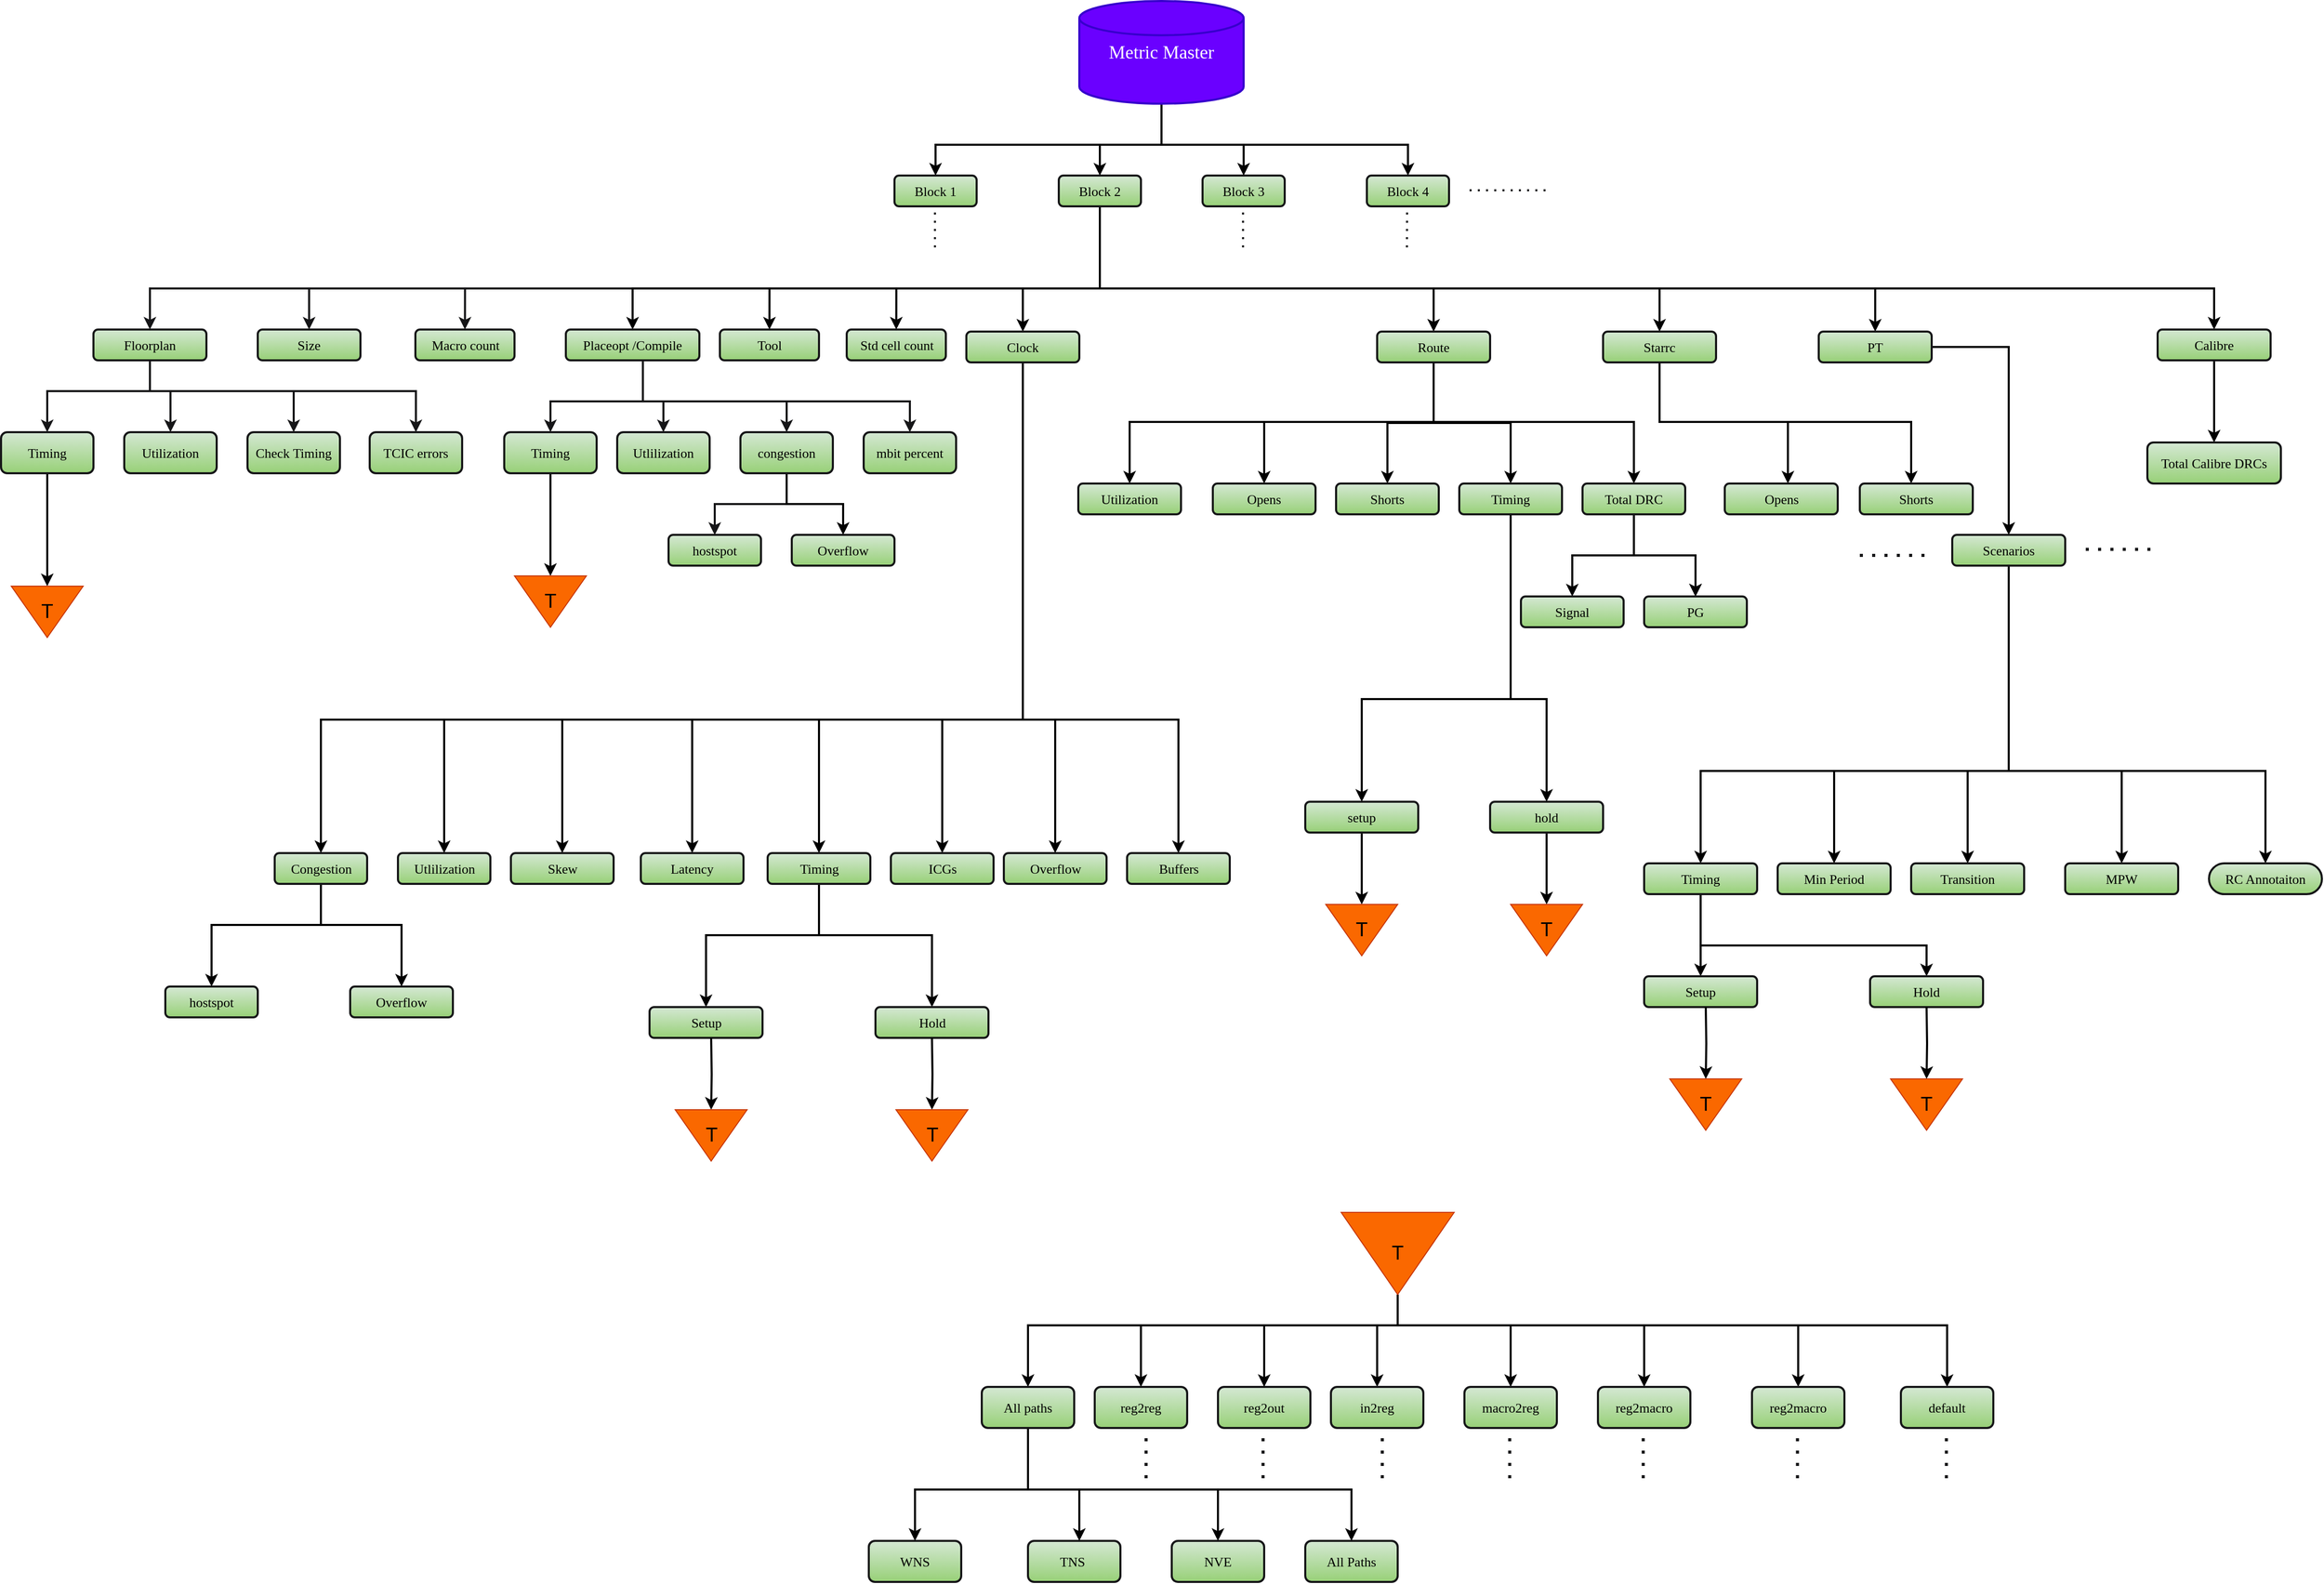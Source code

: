 <mxfile version="21.2.7" type="github">
  <diagram id="R2lEEEUBdFMjLlhIrx00" name="Page-1">
    <mxGraphModel dx="2176" dy="1044" grid="1" gridSize="10" guides="1" tooltips="1" connect="1" arrows="1" fold="1" page="1" pageScale="1" pageWidth="1169" pageHeight="1654" math="0" shadow="0" extFonts="Permanent Marker^https://fonts.googleapis.com/css?family=Permanent+Marker">
      <root>
        <mxCell id="0" />
        <mxCell id="1" parent="0" />
        <mxCell id="iSJ_3hQ1pYhiKanofVgx-50" style="edgeStyle=orthogonalEdgeStyle;shape=connector;rounded=0;orthogonalLoop=1;jettySize=auto;html=1;entryX=0.5;entryY=0;entryDx=0;entryDy=0;labelBackgroundColor=default;strokeColor=default;strokeWidth=2;fontFamily=Helvetica;fontSize=11;fontColor=default;endArrow=classic;" edge="1" parent="1" target="BO10jVwyeY7o9jluabwl-73">
          <mxGeometry relative="1" as="geometry">
            <mxPoint x="1090" y="230" as="sourcePoint" />
            <Array as="points">
              <mxPoint x="1090" y="300" />
              <mxPoint x="1415" y="300" />
            </Array>
          </mxGeometry>
        </mxCell>
        <mxCell id="iSJ_3hQ1pYhiKanofVgx-51" style="edgeStyle=orthogonalEdgeStyle;shape=connector;rounded=0;orthogonalLoop=1;jettySize=auto;html=1;entryX=0.5;entryY=0;entryDx=0;entryDy=0;labelBackgroundColor=default;strokeColor=default;strokeWidth=2;fontFamily=Helvetica;fontSize=11;fontColor=default;endArrow=classic;exitX=0.5;exitY=1;exitDx=0;exitDy=0;" edge="1" parent="1" source="BO10jVwyeY7o9jluabwl-20" target="iSJ_3hQ1pYhiKanofVgx-14">
          <mxGeometry relative="1" as="geometry">
            <mxPoint x="680" y="180" as="sourcePoint" />
            <Array as="points">
              <mxPoint x="1090" y="300" />
              <mxPoint x="1635" y="300" />
            </Array>
          </mxGeometry>
        </mxCell>
        <mxCell id="iSJ_3hQ1pYhiKanofVgx-52" style="edgeStyle=orthogonalEdgeStyle;shape=connector;rounded=0;orthogonalLoop=1;jettySize=auto;html=1;entryX=0.5;entryY=0;entryDx=0;entryDy=0;labelBackgroundColor=default;strokeColor=default;strokeWidth=2;fontFamily=Helvetica;fontSize=11;fontColor=default;endArrow=classic;" edge="1" parent="1" target="iSJ_3hQ1pYhiKanofVgx-23">
          <mxGeometry relative="1" as="geometry">
            <mxPoint x="1090" y="230" as="sourcePoint" />
            <Array as="points">
              <mxPoint x="1090" y="300" />
              <mxPoint x="1845" y="300" />
            </Array>
          </mxGeometry>
        </mxCell>
        <mxCell id="iSJ_3hQ1pYhiKanofVgx-53" style="edgeStyle=orthogonalEdgeStyle;shape=connector;rounded=0;orthogonalLoop=1;jettySize=auto;html=1;entryX=0.5;entryY=0;entryDx=0;entryDy=0;labelBackgroundColor=default;strokeColor=default;strokeWidth=2;fontFamily=Helvetica;fontSize=11;fontColor=default;endArrow=classic;exitX=0.5;exitY=1;exitDx=0;exitDy=0;" edge="1" parent="1" source="BO10jVwyeY7o9jluabwl-20" target="iSJ_3hQ1pYhiKanofVgx-24">
          <mxGeometry relative="1" as="geometry">
            <mxPoint x="680" y="180" as="sourcePoint" />
            <Array as="points">
              <mxPoint x="1090" y="300" />
              <mxPoint x="2175" y="300" />
            </Array>
          </mxGeometry>
        </mxCell>
        <mxCell id="BO10jVwyeY7o9jluabwl-19" value="Block 1" style="rounded=1;whiteSpace=wrap;html=1;fillColor=#d5e8d4;strokeColor=#161618;gradientColor=#97d077;strokeWidth=2;shadow=0;fontSize=13;fontFamily=Verdana;" parent="1" vertex="1">
          <mxGeometry x="890" y="190" width="80" height="30" as="geometry" />
        </mxCell>
        <mxCell id="BO10jVwyeY7o9jluabwl-81" style="edgeStyle=orthogonalEdgeStyle;rounded=0;orthogonalLoop=1;jettySize=auto;html=1;entryX=0.5;entryY=0;entryDx=0;entryDy=0;fillColor=#d5e8d4;strokeColor=#161618;gradientColor=#97d077;strokeWidth=2;shadow=0;fontSize=13;fontFamily=Verdana;" parent="1" source="BO10jVwyeY7o9jluabwl-20" target="BO10jVwyeY7o9jluabwl-70" edge="1">
          <mxGeometry relative="1" as="geometry">
            <Array as="points">
              <mxPoint x="1090" y="300" />
              <mxPoint x="165" y="300" />
            </Array>
          </mxGeometry>
        </mxCell>
        <mxCell id="BO10jVwyeY7o9jluabwl-91" style="edgeStyle=orthogonalEdgeStyle;rounded=0;orthogonalLoop=1;jettySize=auto;html=1;fillColor=#d5e8d4;strokeColor=#161618;gradientColor=#97d077;strokeWidth=2;shadow=0;fontSize=13;fontFamily=Verdana;" parent="1" source="BO10jVwyeY7o9jluabwl-20" target="BO10jVwyeY7o9jluabwl-86" edge="1">
          <mxGeometry relative="1" as="geometry">
            <Array as="points">
              <mxPoint x="1090" y="300" />
              <mxPoint x="320" y="300" />
            </Array>
          </mxGeometry>
        </mxCell>
        <mxCell id="BO10jVwyeY7o9jluabwl-92" style="edgeStyle=orthogonalEdgeStyle;rounded=0;orthogonalLoop=1;jettySize=auto;html=1;entryX=0.5;entryY=0;entryDx=0;entryDy=0;fillColor=#d5e8d4;strokeColor=#161618;gradientColor=#97d077;strokeWidth=2;shadow=0;fontSize=13;fontFamily=Verdana;" parent="1" source="BO10jVwyeY7o9jluabwl-20" target="BO10jVwyeY7o9jluabwl-89" edge="1">
          <mxGeometry relative="1" as="geometry">
            <Array as="points">
              <mxPoint x="1090" y="300" />
              <mxPoint x="472" y="300" />
            </Array>
          </mxGeometry>
        </mxCell>
        <mxCell id="iSJ_3hQ1pYhiKanofVgx-12" style="edgeStyle=orthogonalEdgeStyle;rounded=0;orthogonalLoop=1;jettySize=auto;html=1;strokeWidth=2;" edge="1" parent="1" source="BO10jVwyeY7o9jluabwl-20" target="BO10jVwyeY7o9jluabwl-72">
          <mxGeometry relative="1" as="geometry">
            <Array as="points">
              <mxPoint x="1090" y="300" />
              <mxPoint x="1015" y="300" />
            </Array>
          </mxGeometry>
        </mxCell>
        <mxCell id="iSJ_3hQ1pYhiKanofVgx-17" style="edgeStyle=orthogonalEdgeStyle;shape=connector;rounded=0;orthogonalLoop=1;jettySize=auto;html=1;entryX=0.5;entryY=0;entryDx=0;entryDy=0;labelBackgroundColor=default;strokeColor=default;strokeWidth=2;fontFamily=Helvetica;fontSize=11;fontColor=default;endArrow=classic;" edge="1" parent="1" source="BO10jVwyeY7o9jluabwl-20" target="BO10jVwyeY7o9jluabwl-116">
          <mxGeometry relative="1" as="geometry">
            <Array as="points">
              <mxPoint x="1090" y="300" />
              <mxPoint x="768" y="300" />
            </Array>
          </mxGeometry>
        </mxCell>
        <mxCell id="iSJ_3hQ1pYhiKanofVgx-18" style="edgeStyle=orthogonalEdgeStyle;shape=connector;rounded=0;orthogonalLoop=1;jettySize=auto;html=1;entryX=0.5;entryY=0;entryDx=0;entryDy=0;labelBackgroundColor=default;strokeColor=default;strokeWidth=2;fontFamily=Helvetica;fontSize=11;fontColor=default;endArrow=classic;" edge="1" parent="1" source="BO10jVwyeY7o9jluabwl-20" target="BO10jVwyeY7o9jluabwl-90">
          <mxGeometry relative="1" as="geometry">
            <Array as="points">
              <mxPoint x="1090" y="300" />
              <mxPoint x="892" y="300" />
            </Array>
          </mxGeometry>
        </mxCell>
        <mxCell id="iSJ_3hQ1pYhiKanofVgx-34" style="edgeStyle=orthogonalEdgeStyle;shape=connector;rounded=0;orthogonalLoop=1;jettySize=auto;html=1;entryX=0.5;entryY=0;entryDx=0;entryDy=0;labelBackgroundColor=default;strokeColor=default;strokeWidth=2;fontFamily=Helvetica;fontSize=11;fontColor=default;endArrow=classic;" edge="1" parent="1" source="BO10jVwyeY7o9jluabwl-20" target="BO10jVwyeY7o9jluabwl-71">
          <mxGeometry relative="1" as="geometry">
            <Array as="points">
              <mxPoint x="1090" y="300" />
              <mxPoint x="635" y="300" />
            </Array>
          </mxGeometry>
        </mxCell>
        <mxCell id="BO10jVwyeY7o9jluabwl-20" value="Block 2" style="rounded=1;whiteSpace=wrap;html=1;fillColor=#d5e8d4;strokeColor=#161618;gradientColor=#97d077;strokeWidth=2;shadow=0;fontSize=13;fontFamily=Verdana;" parent="1" vertex="1">
          <mxGeometry x="1050" y="190" width="80" height="30" as="geometry" />
        </mxCell>
        <mxCell id="BO10jVwyeY7o9jluabwl-21" value="Block 3" style="rounded=1;whiteSpace=wrap;html=1;fillColor=#d5e8d4;strokeColor=#161618;gradientColor=#97d077;strokeWidth=2;shadow=0;fontSize=13;fontFamily=Verdana;" parent="1" vertex="1">
          <mxGeometry x="1190" y="190" width="80" height="30" as="geometry" />
        </mxCell>
        <mxCell id="BO10jVwyeY7o9jluabwl-22" value="Block 4" style="rounded=1;whiteSpace=wrap;html=1;fillColor=#d5e8d4;strokeColor=#161618;gradientColor=#97d077;strokeWidth=2;shadow=0;fontSize=13;fontFamily=Verdana;" parent="1" vertex="1">
          <mxGeometry x="1350" y="190" width="80" height="30" as="geometry" />
        </mxCell>
        <mxCell id="BO10jVwyeY7o9jluabwl-28" value="" style="endArrow=none;dashed=1;html=1;dashPattern=1 3;strokeWidth=2;rounded=0;fillColor=#d5e8d4;strokeColor=#161618;gradientColor=#97d077;shadow=0;fontSize=13;fontFamily=Verdana;" parent="1" edge="1">
          <mxGeometry width="50" height="50" relative="1" as="geometry">
            <mxPoint x="929.41" y="260" as="sourcePoint" />
            <mxPoint x="929.41" y="220" as="targetPoint" />
          </mxGeometry>
        </mxCell>
        <mxCell id="BO10jVwyeY7o9jluabwl-29" value="" style="endArrow=none;dashed=1;html=1;dashPattern=1 3;strokeWidth=2;rounded=0;fillColor=#d5e8d4;strokeColor=#161618;gradientColor=#97d077;shadow=0;fontSize=13;fontFamily=Verdana;" parent="1" edge="1">
          <mxGeometry width="50" height="50" relative="1" as="geometry">
            <mxPoint x="1389" y="260" as="sourcePoint" />
            <mxPoint x="1389.2" y="220" as="targetPoint" />
          </mxGeometry>
        </mxCell>
        <mxCell id="BO10jVwyeY7o9jluabwl-30" value="" style="endArrow=none;dashed=1;html=1;dashPattern=1 3;strokeWidth=2;rounded=0;fillColor=#d5e8d4;strokeColor=#161618;gradientColor=#97d077;shadow=0;fontSize=13;fontFamily=Verdana;" parent="1" edge="1">
          <mxGeometry width="50" height="50" relative="1" as="geometry">
            <mxPoint x="1229.41" y="260" as="sourcePoint" />
            <mxPoint x="1229.41" y="220" as="targetPoint" />
          </mxGeometry>
        </mxCell>
        <mxCell id="BO10jVwyeY7o9jluabwl-32" value="" style="endArrow=none;dashed=1;html=1;dashPattern=1 3;strokeWidth=2;rounded=0;fillColor=#d5e8d4;strokeColor=#161618;gradientColor=#97d077;shadow=0;fontSize=13;fontFamily=Verdana;" parent="1" edge="1">
          <mxGeometry width="50" height="50" relative="1" as="geometry">
            <mxPoint x="1450" y="204.41" as="sourcePoint" />
            <mxPoint x="1530" y="204.41" as="targetPoint" />
          </mxGeometry>
        </mxCell>
        <mxCell id="BO10jVwyeY7o9jluabwl-99" style="edgeStyle=orthogonalEdgeStyle;rounded=0;orthogonalLoop=1;jettySize=auto;html=1;entryX=0.5;entryY=0;entryDx=0;entryDy=0;fillColor=#d5e8d4;strokeColor=#161618;gradientColor=#97d077;strokeWidth=2;shadow=0;fontSize=13;fontFamily=Verdana;" parent="1" source="BO10jVwyeY7o9jluabwl-70" target="BO10jVwyeY7o9jluabwl-82" edge="1">
          <mxGeometry relative="1" as="geometry">
            <Array as="points">
              <mxPoint x="165" y="400" />
              <mxPoint x="65" y="400" />
            </Array>
          </mxGeometry>
        </mxCell>
        <mxCell id="BO10jVwyeY7o9jluabwl-101" style="edgeStyle=orthogonalEdgeStyle;rounded=0;orthogonalLoop=1;jettySize=auto;html=1;entryX=0.5;entryY=0;entryDx=0;entryDy=0;fillColor=#d5e8d4;strokeColor=#161618;gradientColor=#97d077;strokeWidth=2;shadow=0;fontSize=13;fontFamily=Verdana;" parent="1" source="BO10jVwyeY7o9jluabwl-70" target="BO10jVwyeY7o9jluabwl-83" edge="1">
          <mxGeometry relative="1" as="geometry">
            <Array as="points">
              <mxPoint x="165" y="400" />
              <mxPoint x="185" y="400" />
            </Array>
          </mxGeometry>
        </mxCell>
        <mxCell id="BO10jVwyeY7o9jluabwl-102" style="edgeStyle=orthogonalEdgeStyle;rounded=0;orthogonalLoop=1;jettySize=auto;html=1;entryX=0.5;entryY=0;entryDx=0;entryDy=0;fillColor=#d5e8d4;strokeColor=#161618;gradientColor=#97d077;strokeWidth=2;shadow=0;fontSize=13;fontFamily=Verdana;" parent="1" source="BO10jVwyeY7o9jluabwl-70" target="BO10jVwyeY7o9jluabwl-84" edge="1">
          <mxGeometry relative="1" as="geometry">
            <Array as="points">
              <mxPoint x="165" y="400" />
              <mxPoint x="305" y="400" />
            </Array>
          </mxGeometry>
        </mxCell>
        <mxCell id="BO10jVwyeY7o9jluabwl-103" style="edgeStyle=orthogonalEdgeStyle;rounded=0;orthogonalLoop=1;jettySize=auto;html=1;entryX=0.5;entryY=0;entryDx=0;entryDy=0;fillColor=#d5e8d4;strokeColor=#161618;gradientColor=#97d077;strokeWidth=2;shadow=0;fontSize=13;fontFamily=Verdana;" parent="1" source="BO10jVwyeY7o9jluabwl-70" target="BO10jVwyeY7o9jluabwl-85" edge="1">
          <mxGeometry relative="1" as="geometry">
            <Array as="points">
              <mxPoint x="165" y="400" />
              <mxPoint x="424" y="400" />
            </Array>
          </mxGeometry>
        </mxCell>
        <mxCell id="BO10jVwyeY7o9jluabwl-70" value="Floorplan" style="rounded=1;whiteSpace=wrap;html=1;fillColor=#d5e8d4;strokeColor=#161618;gradientColor=#97d077;strokeWidth=2;shadow=0;fontSize=13;fontFamily=Verdana;" parent="1" vertex="1">
          <mxGeometry x="110" y="340" width="110" height="30" as="geometry" />
        </mxCell>
        <mxCell id="BO10jVwyeY7o9jluabwl-114" style="edgeStyle=orthogonalEdgeStyle;rounded=0;orthogonalLoop=1;jettySize=auto;html=1;fillColor=#d5e8d4;strokeColor=#161618;gradientColor=#97d077;strokeWidth=2;shadow=0;fontSize=13;fontFamily=Verdana;" parent="1" source="BO10jVwyeY7o9jluabwl-71" target="BO10jVwyeY7o9jluabwl-110" edge="1">
          <mxGeometry relative="1" as="geometry">
            <Array as="points">
              <mxPoint x="645" y="410" />
              <mxPoint x="785" y="410" />
            </Array>
          </mxGeometry>
        </mxCell>
        <mxCell id="BO10jVwyeY7o9jluabwl-117" style="edgeStyle=orthogonalEdgeStyle;rounded=0;orthogonalLoop=1;jettySize=auto;html=1;entryX=0.5;entryY=0;entryDx=0;entryDy=0;fillColor=#d5e8d4;strokeColor=#161618;gradientColor=#97d077;strokeWidth=2;shadow=0;fontSize=13;fontFamily=Verdana;" parent="1" source="BO10jVwyeY7o9jluabwl-71" target="BO10jVwyeY7o9jluabwl-108" edge="1">
          <mxGeometry relative="1" as="geometry">
            <Array as="points">
              <mxPoint x="645" y="410" />
              <mxPoint x="555" y="410" />
            </Array>
          </mxGeometry>
        </mxCell>
        <mxCell id="BO10jVwyeY7o9jluabwl-118" style="edgeStyle=orthogonalEdgeStyle;rounded=0;orthogonalLoop=1;jettySize=auto;html=1;entryX=0.5;entryY=0;entryDx=0;entryDy=0;fillColor=#d5e8d4;strokeColor=#161618;gradientColor=#97d077;strokeWidth=2;shadow=0;fontSize=13;fontFamily=Verdana;" parent="1" source="BO10jVwyeY7o9jluabwl-71" target="BO10jVwyeY7o9jluabwl-109" edge="1">
          <mxGeometry relative="1" as="geometry">
            <Array as="points">
              <mxPoint x="645" y="410" />
              <mxPoint x="665" y="410" />
            </Array>
          </mxGeometry>
        </mxCell>
        <mxCell id="BO10jVwyeY7o9jluabwl-119" style="edgeStyle=orthogonalEdgeStyle;rounded=0;orthogonalLoop=1;jettySize=auto;html=1;entryX=0.5;entryY=0;entryDx=0;entryDy=0;fillColor=#d5e8d4;strokeColor=#161618;gradientColor=#97d077;strokeWidth=2;shadow=0;fontSize=13;fontFamily=Verdana;" parent="1" source="BO10jVwyeY7o9jluabwl-71" target="BO10jVwyeY7o9jluabwl-107" edge="1">
          <mxGeometry relative="1" as="geometry">
            <Array as="points">
              <mxPoint x="645" y="410" />
              <mxPoint x="905" y="410" />
            </Array>
          </mxGeometry>
        </mxCell>
        <mxCell id="BO10jVwyeY7o9jluabwl-71" value="Placeopt /Compile" style="rounded=1;whiteSpace=wrap;html=1;fillColor=#d5e8d4;strokeColor=#161618;gradientColor=#97d077;strokeWidth=2;shadow=0;fontSize=13;fontFamily=Verdana;" parent="1" vertex="1">
          <mxGeometry x="570" y="340" width="130" height="30" as="geometry" />
        </mxCell>
        <mxCell id="iSJ_3hQ1pYhiKanofVgx-213" style="edgeStyle=orthogonalEdgeStyle;shape=connector;rounded=0;orthogonalLoop=1;jettySize=auto;html=1;entryX=0.5;entryY=0;entryDx=0;entryDy=0;labelBackgroundColor=default;strokeColor=default;strokeWidth=2;fontFamily=Helvetica;fontSize=11;fontColor=default;endArrow=classic;" edge="1" parent="1" source="BO10jVwyeY7o9jluabwl-72" target="iSJ_3hQ1pYhiKanofVgx-40">
          <mxGeometry relative="1" as="geometry">
            <Array as="points">
              <mxPoint x="1015" y="720" />
              <mxPoint x="1166" y="720" />
            </Array>
          </mxGeometry>
        </mxCell>
        <mxCell id="iSJ_3hQ1pYhiKanofVgx-214" style="edgeStyle=orthogonalEdgeStyle;shape=connector;rounded=0;orthogonalLoop=1;jettySize=auto;html=1;entryX=0.5;entryY=0;entryDx=0;entryDy=0;labelBackgroundColor=default;strokeColor=default;strokeWidth=2;fontFamily=Helvetica;fontSize=11;fontColor=default;endArrow=classic;" edge="1" parent="1" source="BO10jVwyeY7o9jluabwl-72" target="iSJ_3hQ1pYhiKanofVgx-198">
          <mxGeometry relative="1" as="geometry">
            <Array as="points">
              <mxPoint x="1015" y="720" />
              <mxPoint x="332" y="720" />
            </Array>
          </mxGeometry>
        </mxCell>
        <mxCell id="iSJ_3hQ1pYhiKanofVgx-215" style="edgeStyle=orthogonalEdgeStyle;shape=connector;rounded=0;orthogonalLoop=1;jettySize=auto;html=1;entryX=0.5;entryY=0;entryDx=0;entryDy=0;labelBackgroundColor=default;strokeColor=default;strokeWidth=2;fontFamily=Helvetica;fontSize=11;fontColor=default;endArrow=classic;" edge="1" parent="1" source="BO10jVwyeY7o9jluabwl-72" target="iSJ_3hQ1pYhiKanofVgx-32">
          <mxGeometry relative="1" as="geometry">
            <Array as="points">
              <mxPoint x="1015" y="720" />
              <mxPoint x="1046" y="720" />
            </Array>
          </mxGeometry>
        </mxCell>
        <mxCell id="iSJ_3hQ1pYhiKanofVgx-216" style="edgeStyle=orthogonalEdgeStyle;shape=connector;rounded=0;orthogonalLoop=1;jettySize=auto;html=1;entryX=0.5;entryY=0;entryDx=0;entryDy=0;labelBackgroundColor=default;strokeColor=default;strokeWidth=2;fontFamily=Helvetica;fontSize=11;fontColor=default;endArrow=classic;" edge="1" parent="1" source="BO10jVwyeY7o9jluabwl-72" target="iSJ_3hQ1pYhiKanofVgx-39">
          <mxGeometry relative="1" as="geometry">
            <Array as="points">
              <mxPoint x="1015" y="720" />
              <mxPoint x="936" y="720" />
            </Array>
          </mxGeometry>
        </mxCell>
        <mxCell id="iSJ_3hQ1pYhiKanofVgx-217" style="edgeStyle=orthogonalEdgeStyle;shape=connector;rounded=0;orthogonalLoop=1;jettySize=auto;html=1;entryX=0.5;entryY=0;entryDx=0;entryDy=0;labelBackgroundColor=default;strokeColor=default;strokeWidth=2;fontFamily=Helvetica;fontSize=11;fontColor=default;endArrow=classic;" edge="1" parent="1" source="BO10jVwyeY7o9jluabwl-72" target="iSJ_3hQ1pYhiKanofVgx-31">
          <mxGeometry relative="1" as="geometry">
            <Array as="points">
              <mxPoint x="1015" y="720" />
              <mxPoint x="816" y="720" />
            </Array>
          </mxGeometry>
        </mxCell>
        <mxCell id="iSJ_3hQ1pYhiKanofVgx-218" style="edgeStyle=orthogonalEdgeStyle;shape=connector;rounded=0;orthogonalLoop=1;jettySize=auto;html=1;entryX=0.5;entryY=0;entryDx=0;entryDy=0;labelBackgroundColor=default;strokeColor=default;strokeWidth=2;fontFamily=Helvetica;fontSize=11;fontColor=default;endArrow=classic;" edge="1" parent="1" source="BO10jVwyeY7o9jluabwl-72" target="iSJ_3hQ1pYhiKanofVgx-37">
          <mxGeometry relative="1" as="geometry">
            <Array as="points">
              <mxPoint x="1015" y="720" />
              <mxPoint x="693" y="720" />
            </Array>
          </mxGeometry>
        </mxCell>
        <mxCell id="iSJ_3hQ1pYhiKanofVgx-219" style="edgeStyle=orthogonalEdgeStyle;shape=connector;rounded=0;orthogonalLoop=1;jettySize=auto;html=1;entryX=0.5;entryY=0;entryDx=0;entryDy=0;labelBackgroundColor=default;strokeColor=default;strokeWidth=2;fontFamily=Helvetica;fontSize=11;fontColor=default;endArrow=classic;" edge="1" parent="1" source="BO10jVwyeY7o9jluabwl-72" target="iSJ_3hQ1pYhiKanofVgx-29">
          <mxGeometry relative="1" as="geometry">
            <Array as="points">
              <mxPoint x="1015" y="720" />
              <mxPoint x="566" y="720" />
            </Array>
          </mxGeometry>
        </mxCell>
        <mxCell id="iSJ_3hQ1pYhiKanofVgx-220" style="edgeStyle=orthogonalEdgeStyle;shape=connector;rounded=0;orthogonalLoop=1;jettySize=auto;html=1;entryX=0.5;entryY=0;entryDx=0;entryDy=0;labelBackgroundColor=default;strokeColor=default;strokeWidth=2;fontFamily=Helvetica;fontSize=11;fontColor=default;endArrow=classic;" edge="1" parent="1" source="BO10jVwyeY7o9jluabwl-72" target="iSJ_3hQ1pYhiKanofVgx-35">
          <mxGeometry relative="1" as="geometry">
            <Array as="points">
              <mxPoint x="1015" y="720" />
              <mxPoint x="452" y="720" />
            </Array>
          </mxGeometry>
        </mxCell>
        <mxCell id="BO10jVwyeY7o9jluabwl-72" value="Clock" style="rounded=1;whiteSpace=wrap;html=1;fillColor=#d5e8d4;strokeColor=#161618;gradientColor=#97d077;strokeWidth=2;shadow=0;fontSize=13;fontFamily=Verdana;" parent="1" vertex="1">
          <mxGeometry x="960" y="342" width="110" height="30" as="geometry" />
        </mxCell>
        <mxCell id="iSJ_3hQ1pYhiKanofVgx-62" style="edgeStyle=orthogonalEdgeStyle;shape=connector;rounded=0;orthogonalLoop=1;jettySize=auto;html=1;entryX=0.5;entryY=0;entryDx=0;entryDy=0;labelBackgroundColor=default;strokeColor=default;strokeWidth=2;fontFamily=Helvetica;fontSize=11;fontColor=default;endArrow=classic;" edge="1" parent="1" source="BO10jVwyeY7o9jluabwl-73" target="iSJ_3hQ1pYhiKanofVgx-54">
          <mxGeometry relative="1" as="geometry">
            <Array as="points">
              <mxPoint x="1415" y="430" />
              <mxPoint x="1119" y="430" />
            </Array>
          </mxGeometry>
        </mxCell>
        <mxCell id="iSJ_3hQ1pYhiKanofVgx-63" style="edgeStyle=orthogonalEdgeStyle;shape=connector;rounded=0;orthogonalLoop=1;jettySize=auto;html=1;entryX=0.5;entryY=0;entryDx=0;entryDy=0;labelBackgroundColor=default;strokeColor=default;strokeWidth=2;fontFamily=Helvetica;fontSize=11;fontColor=default;endArrow=classic;" edge="1" parent="1" source="BO10jVwyeY7o9jluabwl-73" target="iSJ_3hQ1pYhiKanofVgx-55">
          <mxGeometry relative="1" as="geometry">
            <Array as="points">
              <mxPoint x="1415" y="430" />
              <mxPoint x="1250" y="430" />
            </Array>
          </mxGeometry>
        </mxCell>
        <mxCell id="iSJ_3hQ1pYhiKanofVgx-64" style="edgeStyle=orthogonalEdgeStyle;shape=connector;rounded=0;orthogonalLoop=1;jettySize=auto;html=1;entryX=0.5;entryY=0;entryDx=0;entryDy=0;labelBackgroundColor=default;strokeColor=default;strokeWidth=2;fontFamily=Helvetica;fontSize=11;fontColor=default;endArrow=classic;" edge="1" parent="1" source="BO10jVwyeY7o9jluabwl-73" target="iSJ_3hQ1pYhiKanofVgx-56">
          <mxGeometry relative="1" as="geometry">
            <Array as="points">
              <mxPoint x="1415" y="431" />
              <mxPoint x="1370" y="431" />
            </Array>
          </mxGeometry>
        </mxCell>
        <mxCell id="iSJ_3hQ1pYhiKanofVgx-65" style="edgeStyle=orthogonalEdgeStyle;shape=connector;rounded=0;orthogonalLoop=1;jettySize=auto;html=1;entryX=0.5;entryY=0;entryDx=0;entryDy=0;labelBackgroundColor=default;strokeColor=default;strokeWidth=2;fontFamily=Helvetica;fontSize=11;fontColor=default;endArrow=classic;" edge="1" parent="1" source="BO10jVwyeY7o9jluabwl-73" target="iSJ_3hQ1pYhiKanofVgx-61">
          <mxGeometry relative="1" as="geometry" />
        </mxCell>
        <mxCell id="iSJ_3hQ1pYhiKanofVgx-66" style="edgeStyle=orthogonalEdgeStyle;shape=connector;rounded=0;orthogonalLoop=1;jettySize=auto;html=1;labelBackgroundColor=default;strokeColor=default;strokeWidth=2;fontFamily=Helvetica;fontSize=11;fontColor=default;endArrow=classic;" edge="1" parent="1" source="BO10jVwyeY7o9jluabwl-73" target="iSJ_3hQ1pYhiKanofVgx-60">
          <mxGeometry relative="1" as="geometry">
            <Array as="points">
              <mxPoint x="1415" y="430" />
              <mxPoint x="1610" y="430" />
            </Array>
          </mxGeometry>
        </mxCell>
        <mxCell id="BO10jVwyeY7o9jluabwl-73" value="Route" style="rounded=1;whiteSpace=wrap;html=1;fillColor=#d5e8d4;strokeColor=#161618;gradientColor=#97d077;strokeWidth=2;shadow=0;fontSize=13;fontFamily=Verdana;" parent="1" vertex="1">
          <mxGeometry x="1360" y="342" width="110" height="30" as="geometry" />
        </mxCell>
        <mxCell id="iSJ_3hQ1pYhiKanofVgx-154" style="edgeStyle=orthogonalEdgeStyle;shape=connector;rounded=0;orthogonalLoop=1;jettySize=auto;html=1;entryX=0;entryY=0.5;entryDx=0;entryDy=0;labelBackgroundColor=default;strokeColor=default;strokeWidth=2;fontFamily=Helvetica;fontSize=11;fontColor=default;endArrow=classic;" edge="1" parent="1" source="BO10jVwyeY7o9jluabwl-82" target="iSJ_3hQ1pYhiKanofVgx-153">
          <mxGeometry relative="1" as="geometry" />
        </mxCell>
        <mxCell id="BO10jVwyeY7o9jluabwl-82" value="Timing" style="rounded=1;whiteSpace=wrap;html=1;fillColor=#d5e8d4;strokeColor=#161618;gradientColor=#97d077;strokeWidth=2;shadow=0;fontSize=13;fontFamily=Verdana;" parent="1" vertex="1">
          <mxGeometry x="20" y="440" width="90" height="40" as="geometry" />
        </mxCell>
        <mxCell id="BO10jVwyeY7o9jluabwl-83" value="Utilization" style="rounded=1;whiteSpace=wrap;html=1;fillColor=#d5e8d4;strokeColor=#161618;gradientColor=#97d077;strokeWidth=2;shadow=0;fontSize=13;fontFamily=Verdana;" parent="1" vertex="1">
          <mxGeometry x="140" y="440" width="90" height="40" as="geometry" />
        </mxCell>
        <mxCell id="BO10jVwyeY7o9jluabwl-84" value="Check Timing" style="rounded=1;whiteSpace=wrap;html=1;fillColor=#d5e8d4;strokeColor=#161618;gradientColor=#97d077;strokeWidth=2;shadow=0;fontSize=13;fontFamily=Verdana;" parent="1" vertex="1">
          <mxGeometry x="260" y="440" width="90" height="40" as="geometry" />
        </mxCell>
        <mxCell id="BO10jVwyeY7o9jluabwl-85" value="TCIC errors" style="rounded=1;whiteSpace=wrap;html=1;fillColor=#d5e8d4;strokeColor=#161618;gradientColor=#97d077;strokeWidth=2;shadow=0;fontSize=13;fontFamily=Verdana;" parent="1" vertex="1">
          <mxGeometry x="379" y="440" width="90" height="40" as="geometry" />
        </mxCell>
        <mxCell id="BO10jVwyeY7o9jluabwl-86" value="Size" style="rounded=1;whiteSpace=wrap;html=1;fillColor=#d5e8d4;strokeColor=#161618;gradientColor=#97d077;strokeWidth=2;shadow=0;fontSize=13;fontFamily=Verdana;" parent="1" vertex="1">
          <mxGeometry x="270" y="340" width="100" height="30" as="geometry" />
        </mxCell>
        <mxCell id="BO10jVwyeY7o9jluabwl-89" value="Macro count" style="rounded=1;whiteSpace=wrap;html=1;fillColor=#d5e8d4;strokeColor=#161618;gradientColor=#97d077;strokeWidth=2;shadow=0;fontSize=13;fontFamily=Verdana;" parent="1" vertex="1">
          <mxGeometry x="423.5" y="340" width="96.5" height="30" as="geometry" />
        </mxCell>
        <mxCell id="BO10jVwyeY7o9jluabwl-90" value="Std cell count" style="rounded=1;whiteSpace=wrap;html=1;fillColor=#d5e8d4;strokeColor=#161618;gradientColor=#97d077;strokeWidth=2;shadow=0;fontSize=13;fontFamily=Verdana;" parent="1" vertex="1">
          <mxGeometry x="843.5" y="340" width="96.5" height="30" as="geometry" />
        </mxCell>
        <mxCell id="BO10jVwyeY7o9jluabwl-95" value="hostspot" style="rounded=1;whiteSpace=wrap;html=1;fillColor=#d5e8d4;strokeColor=#161618;gradientColor=#97d077;strokeWidth=2;shadow=0;fontSize=13;fontFamily=Verdana;" parent="1" vertex="1">
          <mxGeometry x="180" y="980" width="90" height="30" as="geometry" />
        </mxCell>
        <mxCell id="BO10jVwyeY7o9jluabwl-97" value="Overflow" style="rounded=1;whiteSpace=wrap;html=1;fillColor=#d5e8d4;strokeColor=#161618;gradientColor=#97d077;strokeWidth=2;shadow=0;fontSize=13;fontFamily=Verdana;" parent="1" vertex="1">
          <mxGeometry x="360" y="980" width="100" height="30" as="geometry" />
        </mxCell>
        <mxCell id="BO10jVwyeY7o9jluabwl-107" value="mbit percent" style="rounded=1;whiteSpace=wrap;html=1;fillColor=#d5e8d4;strokeColor=#161618;gradientColor=#97d077;strokeWidth=2;shadow=0;fontSize=13;fontFamily=Verdana;" parent="1" vertex="1">
          <mxGeometry x="860" y="440" width="90" height="40" as="geometry" />
        </mxCell>
        <mxCell id="iSJ_3hQ1pYhiKanofVgx-226" style="edgeStyle=orthogonalEdgeStyle;shape=connector;rounded=0;orthogonalLoop=1;jettySize=auto;html=1;entryX=0;entryY=0.5;entryDx=0;entryDy=0;labelBackgroundColor=default;strokeColor=default;strokeWidth=2;fontFamily=Helvetica;fontSize=11;fontColor=default;endArrow=classic;" edge="1" parent="1" source="BO10jVwyeY7o9jluabwl-108" target="iSJ_3hQ1pYhiKanofVgx-155">
          <mxGeometry relative="1" as="geometry" />
        </mxCell>
        <mxCell id="BO10jVwyeY7o9jluabwl-108" value="Timing" style="rounded=1;whiteSpace=wrap;html=1;fillColor=#d5e8d4;strokeColor=#161618;gradientColor=#97d077;strokeWidth=2;shadow=0;fontSize=13;fontFamily=Verdana;" parent="1" vertex="1">
          <mxGeometry x="510" y="440" width="90" height="40" as="geometry" />
        </mxCell>
        <mxCell id="BO10jVwyeY7o9jluabwl-109" value="Utlilization" style="rounded=1;whiteSpace=wrap;html=1;fillColor=#d5e8d4;strokeColor=#161618;gradientColor=#97d077;strokeWidth=2;shadow=0;fontSize=13;fontFamily=Verdana;" parent="1" vertex="1">
          <mxGeometry x="620" y="440" width="90" height="40" as="geometry" />
        </mxCell>
        <mxCell id="iSJ_3hQ1pYhiKanofVgx-10" style="edgeStyle=orthogonalEdgeStyle;rounded=0;orthogonalLoop=1;jettySize=auto;html=1;entryX=0.5;entryY=0;entryDx=0;entryDy=0;strokeColor=#161618;" edge="1" parent="1" source="BO10jVwyeY7o9jluabwl-110" target="iSJ_3hQ1pYhiKanofVgx-5">
          <mxGeometry relative="1" as="geometry" />
        </mxCell>
        <mxCell id="iSJ_3hQ1pYhiKanofVgx-11" style="edgeStyle=orthogonalEdgeStyle;rounded=0;orthogonalLoop=1;jettySize=auto;html=1;entryX=0.5;entryY=0;entryDx=0;entryDy=0;strokeColor=#161618;strokeWidth=2;" edge="1" parent="1" source="BO10jVwyeY7o9jluabwl-110" target="iSJ_3hQ1pYhiKanofVgx-5">
          <mxGeometry relative="1" as="geometry" />
        </mxCell>
        <mxCell id="iSJ_3hQ1pYhiKanofVgx-27" style="edgeStyle=orthogonalEdgeStyle;shape=connector;rounded=0;orthogonalLoop=1;jettySize=auto;html=1;entryX=0.5;entryY=0;entryDx=0;entryDy=0;labelBackgroundColor=default;strokeColor=default;strokeWidth=2;fontFamily=Helvetica;fontSize=11;fontColor=default;endArrow=classic;" edge="1" parent="1" source="BO10jVwyeY7o9jluabwl-110" target="iSJ_3hQ1pYhiKanofVgx-6">
          <mxGeometry relative="1" as="geometry" />
        </mxCell>
        <mxCell id="BO10jVwyeY7o9jluabwl-110" value="congestion" style="rounded=1;whiteSpace=wrap;html=1;fillColor=#d5e8d4;strokeColor=#161618;gradientColor=#97d077;strokeWidth=2;shadow=0;fontSize=13;fontFamily=Verdana;" parent="1" vertex="1">
          <mxGeometry x="740" y="440" width="90" height="40" as="geometry" />
        </mxCell>
        <mxCell id="BO10jVwyeY7o9jluabwl-116" value="Tool" style="rounded=1;whiteSpace=wrap;html=1;fillColor=#d5e8d4;strokeColor=#161618;gradientColor=#97d077;strokeWidth=2;shadow=0;fontSize=13;fontFamily=Verdana;" parent="1" vertex="1">
          <mxGeometry x="720" y="340" width="96.5" height="30" as="geometry" />
        </mxCell>
        <mxCell id="iSJ_3hQ1pYhiKanofVgx-5" value="hostspot" style="rounded=1;whiteSpace=wrap;html=1;fillColor=#d5e8d4;strokeColor=#161618;gradientColor=#97d077;strokeWidth=2;shadow=0;fontSize=13;fontFamily=Verdana;" vertex="1" parent="1">
          <mxGeometry x="670" y="540" width="90" height="30" as="geometry" />
        </mxCell>
        <mxCell id="iSJ_3hQ1pYhiKanofVgx-6" value="Overflow" style="rounded=1;whiteSpace=wrap;html=1;fillColor=#d5e8d4;strokeColor=#161618;gradientColor=#97d077;strokeWidth=2;shadow=0;fontSize=13;fontFamily=Verdana;" vertex="1" parent="1">
          <mxGeometry x="790" y="540" width="100" height="30" as="geometry" />
        </mxCell>
        <mxCell id="iSJ_3hQ1pYhiKanofVgx-77" value="" style="edgeStyle=orthogonalEdgeStyle;shape=connector;rounded=0;orthogonalLoop=1;jettySize=auto;html=1;labelBackgroundColor=default;strokeColor=default;strokeWidth=2;fontFamily=Helvetica;fontSize=11;fontColor=default;endArrow=classic;" edge="1" parent="1" source="iSJ_3hQ1pYhiKanofVgx-14" target="iSJ_3hQ1pYhiKanofVgx-76">
          <mxGeometry relative="1" as="geometry">
            <Array as="points">
              <mxPoint x="1635" y="430" />
              <mxPoint x="1760" y="430" />
            </Array>
          </mxGeometry>
        </mxCell>
        <mxCell id="iSJ_3hQ1pYhiKanofVgx-79" value="" style="edgeStyle=orthogonalEdgeStyle;shape=connector;rounded=0;orthogonalLoop=1;jettySize=auto;html=1;labelBackgroundColor=default;strokeColor=default;strokeWidth=2;fontFamily=Helvetica;fontSize=11;fontColor=default;endArrow=classic;" edge="1" parent="1" source="iSJ_3hQ1pYhiKanofVgx-14" target="iSJ_3hQ1pYhiKanofVgx-78">
          <mxGeometry relative="1" as="geometry">
            <Array as="points">
              <mxPoint x="1635" y="430" />
              <mxPoint x="1880" y="430" />
            </Array>
          </mxGeometry>
        </mxCell>
        <mxCell id="iSJ_3hQ1pYhiKanofVgx-14" value="Starrc" style="rounded=1;whiteSpace=wrap;html=1;fillColor=#d5e8d4;strokeColor=#161618;gradientColor=#97d077;strokeWidth=2;shadow=0;fontSize=13;fontFamily=Verdana;" vertex="1" parent="1">
          <mxGeometry x="1580" y="342" width="110" height="30" as="geometry" />
        </mxCell>
        <mxCell id="iSJ_3hQ1pYhiKanofVgx-84" value="" style="edgeStyle=orthogonalEdgeStyle;shape=connector;rounded=0;orthogonalLoop=1;jettySize=auto;html=1;labelBackgroundColor=default;strokeColor=default;strokeWidth=2;fontFamily=Helvetica;fontSize=11;fontColor=default;endArrow=classic;" edge="1" parent="1" source="iSJ_3hQ1pYhiKanofVgx-23" target="iSJ_3hQ1pYhiKanofVgx-83">
          <mxGeometry relative="1" as="geometry" />
        </mxCell>
        <mxCell id="iSJ_3hQ1pYhiKanofVgx-23" value="PT" style="rounded=1;whiteSpace=wrap;html=1;fillColor=#d5e8d4;strokeColor=#161618;gradientColor=#97d077;strokeWidth=2;shadow=0;fontSize=13;fontFamily=Verdana;" vertex="1" parent="1">
          <mxGeometry x="1790" y="342" width="110" height="30" as="geometry" />
        </mxCell>
        <mxCell id="iSJ_3hQ1pYhiKanofVgx-101" value="" style="edgeStyle=orthogonalEdgeStyle;shape=connector;rounded=0;orthogonalLoop=1;jettySize=auto;html=1;labelBackgroundColor=default;strokeColor=default;strokeWidth=2;fontFamily=Helvetica;fontSize=11;fontColor=default;endArrow=classic;" edge="1" parent="1" source="iSJ_3hQ1pYhiKanofVgx-24" target="iSJ_3hQ1pYhiKanofVgx-100">
          <mxGeometry relative="1" as="geometry" />
        </mxCell>
        <mxCell id="iSJ_3hQ1pYhiKanofVgx-24" value="Calibre" style="rounded=1;whiteSpace=wrap;html=1;fillColor=#d5e8d4;strokeColor=#161618;gradientColor=#97d077;strokeWidth=2;shadow=0;fontSize=13;fontFamily=Verdana;" vertex="1" parent="1">
          <mxGeometry x="2120" y="340" width="110" height="30" as="geometry" />
        </mxCell>
        <mxCell id="iSJ_3hQ1pYhiKanofVgx-29" value="Skew" style="rounded=1;whiteSpace=wrap;html=1;fillColor=#d5e8d4;strokeColor=#161618;gradientColor=#97d077;strokeWidth=2;shadow=0;fontSize=13;fontFamily=Verdana;" vertex="1" parent="1">
          <mxGeometry x="516.5" y="850" width="100" height="30" as="geometry" />
        </mxCell>
        <mxCell id="iSJ_3hQ1pYhiKanofVgx-181" style="edgeStyle=orthogonalEdgeStyle;shape=connector;rounded=0;orthogonalLoop=1;jettySize=auto;html=1;entryX=0.5;entryY=0;entryDx=0;entryDy=0;labelBackgroundColor=default;strokeColor=default;strokeWidth=2;fontFamily=Helvetica;fontSize=11;fontColor=default;endArrow=classic;" edge="1" parent="1" source="iSJ_3hQ1pYhiKanofVgx-31" target="iSJ_3hQ1pYhiKanofVgx-174">
          <mxGeometry relative="1" as="geometry">
            <Array as="points">
              <mxPoint x="816" y="930" />
              <mxPoint x="926" y="930" />
            </Array>
          </mxGeometry>
        </mxCell>
        <mxCell id="iSJ_3hQ1pYhiKanofVgx-221" style="edgeStyle=orthogonalEdgeStyle;shape=connector;rounded=0;orthogonalLoop=1;jettySize=auto;html=1;entryX=0.5;entryY=0;entryDx=0;entryDy=0;labelBackgroundColor=default;strokeColor=default;strokeWidth=2;fontFamily=Helvetica;fontSize=11;fontColor=default;endArrow=classic;" edge="1" parent="1" source="iSJ_3hQ1pYhiKanofVgx-31" target="iSJ_3hQ1pYhiKanofVgx-175">
          <mxGeometry relative="1" as="geometry">
            <Array as="points">
              <mxPoint x="816" y="930" />
              <mxPoint x="706" y="930" />
            </Array>
          </mxGeometry>
        </mxCell>
        <mxCell id="iSJ_3hQ1pYhiKanofVgx-31" value="Timing" style="rounded=1;whiteSpace=wrap;html=1;fillColor=#d5e8d4;strokeColor=#161618;gradientColor=#97d077;strokeWidth=2;shadow=0;fontSize=13;fontFamily=Verdana;" vertex="1" parent="1">
          <mxGeometry x="766.5" y="850" width="100" height="30" as="geometry" />
        </mxCell>
        <mxCell id="iSJ_3hQ1pYhiKanofVgx-32" value="Overflow" style="rounded=1;whiteSpace=wrap;html=1;fillColor=#d5e8d4;strokeColor=#161618;gradientColor=#97d077;strokeWidth=2;shadow=0;fontSize=13;fontFamily=Verdana;" vertex="1" parent="1">
          <mxGeometry x="996.5" y="850" width="100" height="30" as="geometry" />
        </mxCell>
        <mxCell id="iSJ_3hQ1pYhiKanofVgx-35" value="Utlilization" style="rounded=1;whiteSpace=wrap;html=1;fillColor=#d5e8d4;strokeColor=#161618;gradientColor=#97d077;strokeWidth=2;shadow=0;fontSize=13;fontFamily=Verdana;" vertex="1" parent="1">
          <mxGeometry x="406.5" y="850" width="90" height="30" as="geometry" />
        </mxCell>
        <mxCell id="iSJ_3hQ1pYhiKanofVgx-37" value="Latency" style="rounded=1;whiteSpace=wrap;html=1;fillColor=#d5e8d4;strokeColor=#161618;gradientColor=#97d077;strokeWidth=2;shadow=0;fontSize=13;fontFamily=Verdana;" vertex="1" parent="1">
          <mxGeometry x="643" y="850" width="100" height="30" as="geometry" />
        </mxCell>
        <mxCell id="iSJ_3hQ1pYhiKanofVgx-39" value="ICGs" style="rounded=1;whiteSpace=wrap;html=1;fillColor=#d5e8d4;strokeColor=#161618;gradientColor=#97d077;strokeWidth=2;shadow=0;fontSize=13;fontFamily=Verdana;" vertex="1" parent="1">
          <mxGeometry x="886.5" y="850" width="100" height="30" as="geometry" />
        </mxCell>
        <mxCell id="iSJ_3hQ1pYhiKanofVgx-40" value="Buffers" style="rounded=1;whiteSpace=wrap;html=1;fillColor=#d5e8d4;strokeColor=#161618;gradientColor=#97d077;strokeWidth=2;shadow=0;fontSize=13;fontFamily=Verdana;" vertex="1" parent="1">
          <mxGeometry x="1116.5" y="850" width="100" height="30" as="geometry" />
        </mxCell>
        <mxCell id="iSJ_3hQ1pYhiKanofVgx-49" style="edgeStyle=orthogonalEdgeStyle;shape=connector;rounded=0;orthogonalLoop=1;jettySize=auto;html=1;exitX=0.5;exitY=1;exitDx=0;exitDy=0;labelBackgroundColor=default;strokeColor=default;strokeWidth=2;fontFamily=Helvetica;fontSize=11;fontColor=default;endArrow=classic;" edge="1" parent="1" source="BO10jVwyeY7o9jluabwl-73" target="BO10jVwyeY7o9jluabwl-73">
          <mxGeometry relative="1" as="geometry" />
        </mxCell>
        <mxCell id="iSJ_3hQ1pYhiKanofVgx-54" value="Utilization" style="rounded=1;whiteSpace=wrap;html=1;fillColor=#d5e8d4;strokeColor=#161618;gradientColor=#97d077;strokeWidth=2;shadow=0;fontSize=13;fontFamily=Verdana;" vertex="1" parent="1">
          <mxGeometry x="1069" y="490" width="100" height="30" as="geometry" />
        </mxCell>
        <mxCell id="iSJ_3hQ1pYhiKanofVgx-55" value="Opens" style="rounded=1;whiteSpace=wrap;html=1;fillColor=#d5e8d4;strokeColor=#161618;gradientColor=#97d077;strokeWidth=2;shadow=0;fontSize=13;fontFamily=Verdana;" vertex="1" parent="1">
          <mxGeometry x="1200" y="490" width="100" height="30" as="geometry" />
        </mxCell>
        <mxCell id="iSJ_3hQ1pYhiKanofVgx-56" value="Shorts" style="rounded=1;whiteSpace=wrap;html=1;fillColor=#d5e8d4;strokeColor=#161618;gradientColor=#97d077;strokeWidth=2;shadow=0;fontSize=13;fontFamily=Verdana;" vertex="1" parent="1">
          <mxGeometry x="1320" y="490" width="100" height="30" as="geometry" />
        </mxCell>
        <mxCell id="iSJ_3hQ1pYhiKanofVgx-69" value="" style="edgeStyle=orthogonalEdgeStyle;shape=connector;rounded=0;orthogonalLoop=1;jettySize=auto;html=1;labelBackgroundColor=default;strokeColor=default;strokeWidth=2;fontFamily=Helvetica;fontSize=11;fontColor=default;endArrow=classic;" edge="1" parent="1" source="iSJ_3hQ1pYhiKanofVgx-60" target="iSJ_3hQ1pYhiKanofVgx-68">
          <mxGeometry relative="1" as="geometry" />
        </mxCell>
        <mxCell id="iSJ_3hQ1pYhiKanofVgx-70" value="" style="edgeStyle=orthogonalEdgeStyle;shape=connector;rounded=0;orthogonalLoop=1;jettySize=auto;html=1;labelBackgroundColor=default;strokeColor=default;strokeWidth=2;fontFamily=Helvetica;fontSize=11;fontColor=default;endArrow=classic;" edge="1" parent="1" source="iSJ_3hQ1pYhiKanofVgx-60" target="iSJ_3hQ1pYhiKanofVgx-68">
          <mxGeometry relative="1" as="geometry" />
        </mxCell>
        <mxCell id="iSJ_3hQ1pYhiKanofVgx-72" value="" style="edgeStyle=orthogonalEdgeStyle;shape=connector;rounded=0;orthogonalLoop=1;jettySize=auto;html=1;labelBackgroundColor=default;strokeColor=default;strokeWidth=2;fontFamily=Helvetica;fontSize=11;fontColor=default;endArrow=classic;" edge="1" parent="1" source="iSJ_3hQ1pYhiKanofVgx-60" target="iSJ_3hQ1pYhiKanofVgx-71">
          <mxGeometry relative="1" as="geometry" />
        </mxCell>
        <mxCell id="iSJ_3hQ1pYhiKanofVgx-60" value="Total DRC" style="rounded=1;whiteSpace=wrap;html=1;fillColor=#d5e8d4;strokeColor=#161618;gradientColor=#97d077;strokeWidth=2;shadow=0;fontSize=13;fontFamily=Verdana;" vertex="1" parent="1">
          <mxGeometry x="1560" y="490" width="100" height="30" as="geometry" />
        </mxCell>
        <mxCell id="iSJ_3hQ1pYhiKanofVgx-211" style="edgeStyle=orthogonalEdgeStyle;shape=connector;rounded=0;orthogonalLoop=1;jettySize=auto;html=1;entryX=0.5;entryY=0;entryDx=0;entryDy=0;labelBackgroundColor=default;strokeColor=default;strokeWidth=2;fontFamily=Helvetica;fontSize=11;fontColor=default;endArrow=classic;" edge="1" parent="1" source="iSJ_3hQ1pYhiKanofVgx-61" target="iSJ_3hQ1pYhiKanofVgx-159">
          <mxGeometry relative="1" as="geometry">
            <Array as="points">
              <mxPoint x="1490" y="700" />
              <mxPoint x="1525" y="700" />
            </Array>
          </mxGeometry>
        </mxCell>
        <mxCell id="iSJ_3hQ1pYhiKanofVgx-212" style="edgeStyle=orthogonalEdgeStyle;shape=connector;rounded=0;orthogonalLoop=1;jettySize=auto;html=1;labelBackgroundColor=default;strokeColor=default;strokeWidth=2;fontFamily=Helvetica;fontSize=11;fontColor=default;endArrow=classic;" edge="1" parent="1" source="iSJ_3hQ1pYhiKanofVgx-61" target="iSJ_3hQ1pYhiKanofVgx-158">
          <mxGeometry relative="1" as="geometry">
            <Array as="points">
              <mxPoint x="1490" y="700" />
              <mxPoint x="1345" y="700" />
            </Array>
          </mxGeometry>
        </mxCell>
        <mxCell id="iSJ_3hQ1pYhiKanofVgx-61" value="Timing" style="rounded=1;whiteSpace=wrap;html=1;fillColor=#d5e8d4;strokeColor=#161618;gradientColor=#97d077;strokeWidth=2;shadow=0;fontSize=13;fontFamily=Verdana;" vertex="1" parent="1">
          <mxGeometry x="1440" y="490" width="100" height="30" as="geometry" />
        </mxCell>
        <mxCell id="iSJ_3hQ1pYhiKanofVgx-68" value="PG" style="rounded=1;whiteSpace=wrap;html=1;fillColor=#d5e8d4;strokeColor=#161618;gradientColor=#97d077;strokeWidth=2;shadow=0;fontSize=13;fontFamily=Verdana;" vertex="1" parent="1">
          <mxGeometry x="1620" y="600" width="100" height="30" as="geometry" />
        </mxCell>
        <mxCell id="iSJ_3hQ1pYhiKanofVgx-71" value="Signal" style="rounded=1;whiteSpace=wrap;html=1;fillColor=#d5e8d4;strokeColor=#161618;gradientColor=#97d077;strokeWidth=2;shadow=0;fontSize=13;fontFamily=Verdana;" vertex="1" parent="1">
          <mxGeometry x="1500" y="600" width="100" height="30" as="geometry" />
        </mxCell>
        <mxCell id="iSJ_3hQ1pYhiKanofVgx-76" value="Opens" style="rounded=1;whiteSpace=wrap;html=1;fillColor=#d5e8d4;strokeColor=#161618;gradientColor=#97d077;strokeWidth=2;shadow=0;fontSize=13;fontFamily=Verdana;" vertex="1" parent="1">
          <mxGeometry x="1698.5" y="490" width="110" height="30" as="geometry" />
        </mxCell>
        <mxCell id="iSJ_3hQ1pYhiKanofVgx-78" value="Shorts" style="rounded=1;whiteSpace=wrap;html=1;fillColor=#d5e8d4;strokeColor=#161618;gradientColor=#97d077;strokeWidth=2;shadow=0;fontSize=13;fontFamily=Verdana;" vertex="1" parent="1">
          <mxGeometry x="1830" y="490" width="110" height="30" as="geometry" />
        </mxCell>
        <mxCell id="iSJ_3hQ1pYhiKanofVgx-206" style="edgeStyle=orthogonalEdgeStyle;shape=connector;rounded=0;orthogonalLoop=1;jettySize=auto;html=1;entryX=0.5;entryY=0;entryDx=0;entryDy=0;labelBackgroundColor=default;strokeColor=default;strokeWidth=2;fontFamily=Helvetica;fontSize=11;fontColor=default;endArrow=classic;" edge="1" parent="1" source="iSJ_3hQ1pYhiKanofVgx-83" target="iSJ_3hQ1pYhiKanofVgx-87">
          <mxGeometry relative="1" as="geometry">
            <Array as="points">
              <mxPoint x="1975" y="770" />
              <mxPoint x="1675" y="770" />
            </Array>
          </mxGeometry>
        </mxCell>
        <mxCell id="iSJ_3hQ1pYhiKanofVgx-207" style="edgeStyle=orthogonalEdgeStyle;shape=connector;rounded=0;orthogonalLoop=1;jettySize=auto;html=1;entryX=0.5;entryY=0;entryDx=0;entryDy=0;labelBackgroundColor=default;strokeColor=default;strokeWidth=2;fontFamily=Helvetica;fontSize=11;fontColor=default;endArrow=classic;" edge="1" parent="1" source="iSJ_3hQ1pYhiKanofVgx-83" target="iSJ_3hQ1pYhiKanofVgx-105">
          <mxGeometry relative="1" as="geometry">
            <Array as="points">
              <mxPoint x="1975" y="770" />
              <mxPoint x="1805" y="770" />
            </Array>
          </mxGeometry>
        </mxCell>
        <mxCell id="iSJ_3hQ1pYhiKanofVgx-208" style="edgeStyle=orthogonalEdgeStyle;shape=connector;rounded=0;orthogonalLoop=1;jettySize=auto;html=1;entryX=0.5;entryY=0;entryDx=0;entryDy=0;labelBackgroundColor=default;strokeColor=default;strokeWidth=2;fontFamily=Helvetica;fontSize=11;fontColor=default;endArrow=classic;" edge="1" parent="1" source="iSJ_3hQ1pYhiKanofVgx-83" target="iSJ_3hQ1pYhiKanofVgx-90">
          <mxGeometry relative="1" as="geometry">
            <Array as="points">
              <mxPoint x="1975" y="770" />
              <mxPoint x="1935" y="770" />
            </Array>
          </mxGeometry>
        </mxCell>
        <mxCell id="iSJ_3hQ1pYhiKanofVgx-209" style="edgeStyle=orthogonalEdgeStyle;shape=connector;rounded=0;orthogonalLoop=1;jettySize=auto;html=1;entryX=0.5;entryY=0;entryDx=0;entryDy=0;labelBackgroundColor=default;strokeColor=default;strokeWidth=2;fontFamily=Helvetica;fontSize=11;fontColor=default;endArrow=classic;" edge="1" parent="1" source="iSJ_3hQ1pYhiKanofVgx-83" target="iSJ_3hQ1pYhiKanofVgx-96">
          <mxGeometry relative="1" as="geometry">
            <Array as="points">
              <mxPoint x="1975" y="770" />
              <mxPoint x="2085" y="770" />
            </Array>
          </mxGeometry>
        </mxCell>
        <mxCell id="iSJ_3hQ1pYhiKanofVgx-210" style="edgeStyle=orthogonalEdgeStyle;shape=connector;rounded=0;orthogonalLoop=1;jettySize=auto;html=1;entryX=0.5;entryY=0;entryDx=0;entryDy=0;labelBackgroundColor=default;strokeColor=default;strokeWidth=2;fontFamily=Helvetica;fontSize=11;fontColor=default;endArrow=classic;" edge="1" parent="1" source="iSJ_3hQ1pYhiKanofVgx-83" target="iSJ_3hQ1pYhiKanofVgx-98">
          <mxGeometry relative="1" as="geometry">
            <Array as="points">
              <mxPoint x="1975" y="770" />
              <mxPoint x="2225" y="770" />
            </Array>
          </mxGeometry>
        </mxCell>
        <mxCell id="iSJ_3hQ1pYhiKanofVgx-83" value="Scenarios" style="rounded=1;whiteSpace=wrap;html=1;fillColor=#d5e8d4;strokeColor=#161618;gradientColor=#97d077;strokeWidth=2;shadow=0;fontSize=13;fontFamily=Verdana;" vertex="1" parent="1">
          <mxGeometry x="1920" y="540" width="110" height="30" as="geometry" />
        </mxCell>
        <mxCell id="iSJ_3hQ1pYhiKanofVgx-167" value="" style="edgeStyle=orthogonalEdgeStyle;shape=connector;rounded=0;orthogonalLoop=1;jettySize=auto;html=1;labelBackgroundColor=default;strokeColor=default;strokeWidth=2;fontFamily=Helvetica;fontSize=11;fontColor=default;endArrow=classic;" edge="1" parent="1" source="iSJ_3hQ1pYhiKanofVgx-87" target="iSJ_3hQ1pYhiKanofVgx-166">
          <mxGeometry relative="1" as="geometry">
            <Array as="points">
              <mxPoint x="1675" y="940" />
              <mxPoint x="1895" y="940" />
            </Array>
          </mxGeometry>
        </mxCell>
        <mxCell id="iSJ_3hQ1pYhiKanofVgx-169" value="" style="edgeStyle=orthogonalEdgeStyle;shape=connector;rounded=0;orthogonalLoop=1;jettySize=auto;html=1;labelBackgroundColor=default;strokeColor=default;strokeWidth=2;fontFamily=Helvetica;fontSize=11;fontColor=default;endArrow=classic;" edge="1" parent="1" source="iSJ_3hQ1pYhiKanofVgx-87" target="iSJ_3hQ1pYhiKanofVgx-168">
          <mxGeometry relative="1" as="geometry" />
        </mxCell>
        <mxCell id="iSJ_3hQ1pYhiKanofVgx-87" value="Timing" style="rounded=1;whiteSpace=wrap;html=1;fillColor=#d5e8d4;strokeColor=#161618;gradientColor=#97d077;strokeWidth=2;shadow=0;fontSize=13;fontFamily=Verdana;" vertex="1" parent="1">
          <mxGeometry x="1620" y="860" width="110" height="30" as="geometry" />
        </mxCell>
        <mxCell id="iSJ_3hQ1pYhiKanofVgx-90" value="Transition" style="rounded=1;whiteSpace=wrap;html=1;fillColor=#d5e8d4;strokeColor=#161618;gradientColor=#97d077;strokeWidth=2;shadow=0;fontSize=13;fontFamily=Verdana;" vertex="1" parent="1">
          <mxGeometry x="1880" y="860" width="110" height="30" as="geometry" />
        </mxCell>
        <mxCell id="iSJ_3hQ1pYhiKanofVgx-93" value="" style="endArrow=none;dashed=1;html=1;dashPattern=1 3;strokeWidth=3;rounded=0;fillColor=#d5e8d4;strokeColor=#161618;gradientColor=#97d077;shadow=0;fontSize=13;fontFamily=Verdana;" edge="1" parent="1">
          <mxGeometry width="50" height="50" relative="1" as="geometry">
            <mxPoint x="1830" y="560" as="sourcePoint" />
            <mxPoint x="1900" y="560" as="targetPoint" />
          </mxGeometry>
        </mxCell>
        <mxCell id="iSJ_3hQ1pYhiKanofVgx-94" value="" style="endArrow=none;dashed=1;html=1;dashPattern=1 3;strokeWidth=3;rounded=0;fillColor=#d5e8d4;strokeColor=#161618;gradientColor=#97d077;shadow=0;fontSize=13;fontFamily=Verdana;" edge="1" parent="1">
          <mxGeometry width="50" height="50" relative="1" as="geometry">
            <mxPoint x="2050" y="554.17" as="sourcePoint" />
            <mxPoint x="2120" y="554.17" as="targetPoint" />
          </mxGeometry>
        </mxCell>
        <mxCell id="iSJ_3hQ1pYhiKanofVgx-96" value="MPW" style="rounded=1;whiteSpace=wrap;html=1;fillColor=#d5e8d4;strokeColor=#161618;gradientColor=#97d077;strokeWidth=2;shadow=0;fontSize=13;fontFamily=Verdana;glass=0;" vertex="1" parent="1">
          <mxGeometry x="2030" y="860" width="110" height="30" as="geometry" />
        </mxCell>
        <mxCell id="iSJ_3hQ1pYhiKanofVgx-98" value="RC Annotaiton" style="rounded=1;whiteSpace=wrap;html=1;fillColor=#d5e8d4;strokeColor=#161618;gradientColor=#97d077;strokeWidth=2;shadow=0;fontSize=13;fontFamily=Verdana;arcSize=50;" vertex="1" parent="1">
          <mxGeometry x="2170" y="860" width="110" height="30" as="geometry" />
        </mxCell>
        <mxCell id="iSJ_3hQ1pYhiKanofVgx-100" value="Total Calibre DRCs" style="rounded=1;whiteSpace=wrap;html=1;fillColor=#d5e8d4;strokeColor=#161618;gradientColor=#97d077;strokeWidth=2;shadow=0;fontSize=13;fontFamily=Verdana;" vertex="1" parent="1">
          <mxGeometry x="2110" y="450" width="130" height="40" as="geometry" />
        </mxCell>
        <mxCell id="iSJ_3hQ1pYhiKanofVgx-105" value="Min Period" style="rounded=1;whiteSpace=wrap;html=1;fillColor=#d5e8d4;strokeColor=#161618;gradientColor=#97d077;strokeWidth=2;shadow=0;fontSize=13;fontFamily=Verdana;" vertex="1" parent="1">
          <mxGeometry x="1750" y="860" width="110" height="30" as="geometry" />
        </mxCell>
        <mxCell id="iSJ_3hQ1pYhiKanofVgx-119" value="" style="edgeStyle=orthogonalEdgeStyle;shape=connector;rounded=0;orthogonalLoop=1;jettySize=auto;html=1;labelBackgroundColor=default;strokeColor=default;strokeWidth=2;fontFamily=Helvetica;fontSize=11;fontColor=default;endArrow=classic;" edge="1" parent="1" source="iSJ_3hQ1pYhiKanofVgx-107" target="iSJ_3hQ1pYhiKanofVgx-116">
          <mxGeometry relative="1" as="geometry">
            <Array as="points">
              <mxPoint x="1020" y="1470" />
              <mxPoint x="910" y="1470" />
            </Array>
          </mxGeometry>
        </mxCell>
        <mxCell id="iSJ_3hQ1pYhiKanofVgx-123" value="" style="edgeStyle=orthogonalEdgeStyle;shape=connector;rounded=0;orthogonalLoop=1;jettySize=auto;html=1;labelBackgroundColor=default;strokeColor=default;strokeWidth=2;fontFamily=Helvetica;fontSize=11;fontColor=default;endArrow=classic;" edge="1" parent="1" source="iSJ_3hQ1pYhiKanofVgx-107" target="iSJ_3hQ1pYhiKanofVgx-122">
          <mxGeometry relative="1" as="geometry">
            <Array as="points">
              <mxPoint x="1020" y="1470" />
              <mxPoint x="1070" y="1470" />
            </Array>
          </mxGeometry>
        </mxCell>
        <mxCell id="iSJ_3hQ1pYhiKanofVgx-187" value="" style="edgeStyle=orthogonalEdgeStyle;shape=connector;rounded=0;orthogonalLoop=1;jettySize=auto;html=1;labelBackgroundColor=default;strokeColor=default;strokeWidth=2;fontFamily=Helvetica;fontSize=11;fontColor=default;endArrow=classic;" edge="1" parent="1" source="iSJ_3hQ1pYhiKanofVgx-107" target="iSJ_3hQ1pYhiKanofVgx-186">
          <mxGeometry relative="1" as="geometry">
            <Array as="points">
              <mxPoint x="1020" y="1470" />
              <mxPoint x="1205" y="1470" />
            </Array>
          </mxGeometry>
        </mxCell>
        <mxCell id="iSJ_3hQ1pYhiKanofVgx-191" style="edgeStyle=orthogonalEdgeStyle;shape=connector;rounded=0;orthogonalLoop=1;jettySize=auto;html=1;labelBackgroundColor=default;strokeColor=default;strokeWidth=2;fontFamily=Helvetica;fontSize=11;fontColor=default;endArrow=classic;" edge="1" parent="1" source="iSJ_3hQ1pYhiKanofVgx-107" target="iSJ_3hQ1pYhiKanofVgx-190">
          <mxGeometry relative="1" as="geometry">
            <Array as="points">
              <mxPoint x="1020" y="1470" />
              <mxPoint x="1335" y="1470" />
            </Array>
          </mxGeometry>
        </mxCell>
        <mxCell id="iSJ_3hQ1pYhiKanofVgx-107" value="All paths" style="rounded=1;whiteSpace=wrap;html=1;fillColor=#d5e8d4;strokeColor=#161618;gradientColor=#97d077;strokeWidth=2;shadow=0;fontSize=13;fontFamily=Verdana;" vertex="1" parent="1">
          <mxGeometry x="975" y="1370" width="90" height="40" as="geometry" />
        </mxCell>
        <mxCell id="iSJ_3hQ1pYhiKanofVgx-110" value="reg2reg" style="rounded=1;whiteSpace=wrap;html=1;fillColor=#d5e8d4;strokeColor=#161618;gradientColor=#97d077;strokeWidth=2;shadow=0;fontSize=13;fontFamily=Verdana;" vertex="1" parent="1">
          <mxGeometry x="1085" y="1370" width="90" height="40" as="geometry" />
        </mxCell>
        <mxCell id="iSJ_3hQ1pYhiKanofVgx-113" value="reg2out" style="rounded=1;whiteSpace=wrap;html=1;fillColor=#d5e8d4;strokeColor=#161618;gradientColor=#97d077;strokeWidth=2;shadow=0;fontSize=13;fontFamily=Verdana;" vertex="1" parent="1">
          <mxGeometry x="1205" y="1370" width="90" height="40" as="geometry" />
        </mxCell>
        <mxCell id="iSJ_3hQ1pYhiKanofVgx-116" value="WNS" style="rounded=1;whiteSpace=wrap;html=1;fillColor=#d5e8d4;strokeColor=#161618;gradientColor=#97d077;strokeWidth=2;shadow=0;fontSize=13;fontFamily=Verdana;" vertex="1" parent="1">
          <mxGeometry x="865" y="1520" width="90" height="40" as="geometry" />
        </mxCell>
        <mxCell id="iSJ_3hQ1pYhiKanofVgx-122" value="TNS&amp;nbsp;" style="rounded=1;whiteSpace=wrap;html=1;fillColor=#d5e8d4;strokeColor=#161618;gradientColor=#97d077;strokeWidth=2;shadow=0;fontSize=13;fontFamily=Verdana;" vertex="1" parent="1">
          <mxGeometry x="1020" y="1520" width="90" height="40" as="geometry" />
        </mxCell>
        <mxCell id="iSJ_3hQ1pYhiKanofVgx-125" value="" style="endArrow=none;dashed=1;html=1;dashPattern=1 3;strokeWidth=3;rounded=0;fillColor=#d5e8d4;strokeColor=#161618;gradientColor=#97d077;shadow=0;fontSize=13;fontFamily=Verdana;" edge="1" parent="1">
          <mxGeometry width="50" height="50" relative="1" as="geometry">
            <mxPoint x="1135" y="1420" as="sourcePoint" />
            <mxPoint x="1135" y="1460" as="targetPoint" />
          </mxGeometry>
        </mxCell>
        <mxCell id="iSJ_3hQ1pYhiKanofVgx-126" value="" style="endArrow=none;dashed=1;html=1;dashPattern=1 3;strokeWidth=3;rounded=0;fillColor=#d5e8d4;strokeColor=#161618;gradientColor=#97d077;shadow=0;fontSize=13;fontFamily=Verdana;" edge="1" parent="1">
          <mxGeometry width="50" height="50" relative="1" as="geometry">
            <mxPoint x="1365" y="1420" as="sourcePoint" />
            <mxPoint x="1365" y="1460" as="targetPoint" />
          </mxGeometry>
        </mxCell>
        <mxCell id="iSJ_3hQ1pYhiKanofVgx-141" style="edgeStyle=orthogonalEdgeStyle;shape=connector;rounded=0;orthogonalLoop=1;jettySize=auto;html=1;entryX=0.5;entryY=0;entryDx=0;entryDy=0;labelBackgroundColor=default;strokeColor=default;strokeWidth=2;fontFamily=Helvetica;fontSize=11;fontColor=default;endArrow=classic;" edge="1" parent="1" source="iSJ_3hQ1pYhiKanofVgx-128" target="iSJ_3hQ1pYhiKanofVgx-107">
          <mxGeometry relative="1" as="geometry">
            <Array as="points">
              <mxPoint x="1380" y="1310" />
              <mxPoint x="1020" y="1310" />
            </Array>
          </mxGeometry>
        </mxCell>
        <mxCell id="iSJ_3hQ1pYhiKanofVgx-142" style="edgeStyle=orthogonalEdgeStyle;shape=connector;rounded=0;orthogonalLoop=1;jettySize=auto;html=1;entryX=0.5;entryY=0;entryDx=0;entryDy=0;labelBackgroundColor=default;strokeColor=default;strokeWidth=2;fontFamily=Helvetica;fontSize=11;fontColor=default;endArrow=classic;" edge="1" parent="1" source="iSJ_3hQ1pYhiKanofVgx-128" target="iSJ_3hQ1pYhiKanofVgx-110">
          <mxGeometry relative="1" as="geometry">
            <Array as="points">
              <mxPoint x="1380" y="1310" />
              <mxPoint x="1130" y="1310" />
            </Array>
          </mxGeometry>
        </mxCell>
        <mxCell id="iSJ_3hQ1pYhiKanofVgx-143" style="edgeStyle=orthogonalEdgeStyle;shape=connector;rounded=0;orthogonalLoop=1;jettySize=auto;html=1;entryX=0.5;entryY=0;entryDx=0;entryDy=0;labelBackgroundColor=default;strokeColor=default;strokeWidth=2;fontFamily=Helvetica;fontSize=11;fontColor=default;endArrow=classic;" edge="1" parent="1" source="iSJ_3hQ1pYhiKanofVgx-128" target="iSJ_3hQ1pYhiKanofVgx-113">
          <mxGeometry relative="1" as="geometry">
            <Array as="points">
              <mxPoint x="1380" y="1310" />
              <mxPoint x="1250" y="1310" />
            </Array>
          </mxGeometry>
        </mxCell>
        <mxCell id="iSJ_3hQ1pYhiKanofVgx-145" style="edgeStyle=orthogonalEdgeStyle;shape=connector;rounded=0;orthogonalLoop=1;jettySize=auto;html=1;entryX=0.5;entryY=0;entryDx=0;entryDy=0;labelBackgroundColor=default;strokeColor=default;strokeWidth=2;fontFamily=Helvetica;fontSize=11;fontColor=default;endArrow=classic;" edge="1" parent="1" source="iSJ_3hQ1pYhiKanofVgx-128" target="iSJ_3hQ1pYhiKanofVgx-134">
          <mxGeometry relative="1" as="geometry">
            <Array as="points">
              <mxPoint x="1380" y="1310" />
              <mxPoint x="1360" y="1310" />
            </Array>
          </mxGeometry>
        </mxCell>
        <mxCell id="iSJ_3hQ1pYhiKanofVgx-146" style="edgeStyle=orthogonalEdgeStyle;shape=connector;rounded=0;orthogonalLoop=1;jettySize=auto;html=1;entryX=0.5;entryY=0;entryDx=0;entryDy=0;labelBackgroundColor=default;strokeColor=default;strokeWidth=2;fontFamily=Helvetica;fontSize=11;fontColor=default;endArrow=classic;" edge="1" parent="1" source="iSJ_3hQ1pYhiKanofVgx-128" target="iSJ_3hQ1pYhiKanofVgx-135">
          <mxGeometry relative="1" as="geometry">
            <Array as="points">
              <mxPoint x="1380" y="1310" />
              <mxPoint x="1490" y="1310" />
            </Array>
          </mxGeometry>
        </mxCell>
        <mxCell id="iSJ_3hQ1pYhiKanofVgx-147" style="edgeStyle=orthogonalEdgeStyle;shape=connector;rounded=0;orthogonalLoop=1;jettySize=auto;html=1;entryX=0.5;entryY=0;entryDx=0;entryDy=0;labelBackgroundColor=default;strokeColor=default;strokeWidth=2;fontFamily=Helvetica;fontSize=11;fontColor=default;endArrow=classic;" edge="1" parent="1" source="iSJ_3hQ1pYhiKanofVgx-128" target="iSJ_3hQ1pYhiKanofVgx-136">
          <mxGeometry relative="1" as="geometry">
            <Array as="points">
              <mxPoint x="1380" y="1310" />
              <mxPoint x="1620" y="1310" />
            </Array>
          </mxGeometry>
        </mxCell>
        <mxCell id="iSJ_3hQ1pYhiKanofVgx-148" style="edgeStyle=orthogonalEdgeStyle;shape=connector;rounded=0;orthogonalLoop=1;jettySize=auto;html=1;entryX=0.5;entryY=0;entryDx=0;entryDy=0;labelBackgroundColor=default;strokeColor=default;strokeWidth=2;fontFamily=Helvetica;fontSize=11;fontColor=default;endArrow=classic;" edge="1" parent="1" source="iSJ_3hQ1pYhiKanofVgx-128" target="iSJ_3hQ1pYhiKanofVgx-140">
          <mxGeometry relative="1" as="geometry">
            <Array as="points">
              <mxPoint x="1380" y="1310" />
              <mxPoint x="1770" y="1310" />
            </Array>
          </mxGeometry>
        </mxCell>
        <mxCell id="iSJ_3hQ1pYhiKanofVgx-189" style="edgeStyle=orthogonalEdgeStyle;shape=connector;rounded=0;orthogonalLoop=1;jettySize=auto;html=1;entryX=0.5;entryY=0;entryDx=0;entryDy=0;labelBackgroundColor=default;strokeColor=default;strokeWidth=2;fontFamily=Helvetica;fontSize=11;fontColor=default;endArrow=classic;" edge="1" parent="1" source="iSJ_3hQ1pYhiKanofVgx-128" target="iSJ_3hQ1pYhiKanofVgx-188">
          <mxGeometry relative="1" as="geometry">
            <Array as="points">
              <mxPoint x="1380" y="1310" />
              <mxPoint x="1915" y="1310" />
            </Array>
          </mxGeometry>
        </mxCell>
        <mxCell id="iSJ_3hQ1pYhiKanofVgx-128" value="&lt;font style=&quot;font-size: 19px;&quot;&gt;T&lt;/font&gt;" style="triangle;whiteSpace=wrap;html=1;fontFamily=Helvetica;fontSize=11;direction=south;fillColor=#fa6800;strokeColor=#C73500;fontColor=#000000;" vertex="1" parent="1">
          <mxGeometry x="1325" y="1200" width="110" height="80" as="geometry" />
        </mxCell>
        <mxCell id="iSJ_3hQ1pYhiKanofVgx-134" value="in2reg" style="rounded=1;whiteSpace=wrap;html=1;fillColor=#d5e8d4;strokeColor=#161618;gradientColor=#97d077;strokeWidth=2;shadow=0;fontSize=13;fontFamily=Verdana;" vertex="1" parent="1">
          <mxGeometry x="1315" y="1370" width="90" height="40" as="geometry" />
        </mxCell>
        <mxCell id="iSJ_3hQ1pYhiKanofVgx-135" value="macro2reg" style="rounded=1;whiteSpace=wrap;html=1;fillColor=#d5e8d4;strokeColor=#161618;gradientColor=#97d077;strokeWidth=2;shadow=0;fontSize=13;fontFamily=Verdana;" vertex="1" parent="1">
          <mxGeometry x="1445" y="1370" width="90" height="40" as="geometry" />
        </mxCell>
        <mxCell id="iSJ_3hQ1pYhiKanofVgx-136" value="reg2macro" style="rounded=1;whiteSpace=wrap;html=1;fillColor=#d5e8d4;strokeColor=#161618;gradientColor=#97d077;strokeWidth=2;shadow=0;fontSize=13;fontFamily=Verdana;" vertex="1" parent="1">
          <mxGeometry x="1575" y="1370" width="90" height="40" as="geometry" />
        </mxCell>
        <mxCell id="iSJ_3hQ1pYhiKanofVgx-140" value="reg2macro" style="rounded=1;whiteSpace=wrap;html=1;fillColor=#d5e8d4;strokeColor=#161618;gradientColor=#97d077;strokeWidth=2;shadow=0;fontSize=13;fontFamily=Verdana;" vertex="1" parent="1">
          <mxGeometry x="1725" y="1370" width="90" height="40" as="geometry" />
        </mxCell>
        <mxCell id="iSJ_3hQ1pYhiKanofVgx-149" value="" style="endArrow=none;dashed=1;html=1;dashPattern=1 3;strokeWidth=3;rounded=0;fillColor=#d5e8d4;strokeColor=#161618;gradientColor=#97d077;shadow=0;fontSize=13;fontFamily=Verdana;" edge="1" parent="1">
          <mxGeometry width="50" height="50" relative="1" as="geometry">
            <mxPoint x="1248.89" y="1420" as="sourcePoint" />
            <mxPoint x="1248.89" y="1460" as="targetPoint" />
          </mxGeometry>
        </mxCell>
        <mxCell id="iSJ_3hQ1pYhiKanofVgx-150" value="" style="endArrow=none;dashed=1;html=1;dashPattern=1 3;strokeWidth=3;rounded=0;fillColor=#d5e8d4;strokeColor=#161618;gradientColor=#97d077;shadow=0;fontSize=13;fontFamily=Verdana;" edge="1" parent="1">
          <mxGeometry width="50" height="50" relative="1" as="geometry">
            <mxPoint x="1489.09" y="1420" as="sourcePoint" />
            <mxPoint x="1489.09" y="1460" as="targetPoint" />
          </mxGeometry>
        </mxCell>
        <mxCell id="iSJ_3hQ1pYhiKanofVgx-151" value="" style="endArrow=none;dashed=1;html=1;dashPattern=1 3;strokeWidth=3;rounded=0;fillColor=#d5e8d4;strokeColor=#161618;gradientColor=#97d077;shadow=0;fontSize=13;fontFamily=Verdana;" edge="1" parent="1">
          <mxGeometry width="50" height="50" relative="1" as="geometry">
            <mxPoint x="1619.09" y="1420" as="sourcePoint" />
            <mxPoint x="1619.09" y="1460" as="targetPoint" />
          </mxGeometry>
        </mxCell>
        <mxCell id="iSJ_3hQ1pYhiKanofVgx-152" value="" style="endArrow=none;dashed=1;html=1;dashPattern=1 3;strokeWidth=3;rounded=0;fillColor=#d5e8d4;strokeColor=#161618;gradientColor=#97d077;shadow=0;fontSize=13;fontFamily=Verdana;" edge="1" parent="1">
          <mxGeometry width="50" height="50" relative="1" as="geometry">
            <mxPoint x="1769.29" y="1420" as="sourcePoint" />
            <mxPoint x="1769.29" y="1460" as="targetPoint" />
          </mxGeometry>
        </mxCell>
        <mxCell id="iSJ_3hQ1pYhiKanofVgx-153" value="&lt;font style=&quot;font-size: 19px;&quot;&gt;T&lt;/font&gt;" style="triangle;whiteSpace=wrap;html=1;fontFamily=Helvetica;fontSize=11;direction=south;fillColor=#fa6800;strokeColor=#C73500;fontColor=#000000;" vertex="1" parent="1">
          <mxGeometry x="30" y="590" width="70" height="50" as="geometry" />
        </mxCell>
        <mxCell id="iSJ_3hQ1pYhiKanofVgx-155" value="&lt;font style=&quot;font-size: 19px;&quot;&gt;T&lt;/font&gt;" style="triangle;whiteSpace=wrap;html=1;fontFamily=Helvetica;fontSize=11;direction=south;fillColor=#fa6800;strokeColor=#C73500;fontColor=#000000;" vertex="1" parent="1">
          <mxGeometry x="520" y="580" width="70" height="50" as="geometry" />
        </mxCell>
        <mxCell id="iSJ_3hQ1pYhiKanofVgx-163" style="edgeStyle=orthogonalEdgeStyle;shape=connector;rounded=0;orthogonalLoop=1;jettySize=auto;html=1;entryX=0;entryY=0.5;entryDx=0;entryDy=0;labelBackgroundColor=default;strokeColor=default;strokeWidth=2;fontFamily=Helvetica;fontSize=11;fontColor=default;endArrow=classic;" edge="1" parent="1" source="iSJ_3hQ1pYhiKanofVgx-158" target="iSJ_3hQ1pYhiKanofVgx-162">
          <mxGeometry relative="1" as="geometry" />
        </mxCell>
        <mxCell id="iSJ_3hQ1pYhiKanofVgx-158" value="setup" style="rounded=1;whiteSpace=wrap;html=1;fillColor=#d5e8d4;strokeColor=#161618;gradientColor=#97d077;strokeWidth=2;shadow=0;fontSize=13;fontFamily=Verdana;" vertex="1" parent="1">
          <mxGeometry x="1290" y="800" width="110" height="30" as="geometry" />
        </mxCell>
        <mxCell id="iSJ_3hQ1pYhiKanofVgx-165" style="edgeStyle=orthogonalEdgeStyle;shape=connector;rounded=0;orthogonalLoop=1;jettySize=auto;html=1;entryX=0;entryY=0.5;entryDx=0;entryDy=0;labelBackgroundColor=default;strokeColor=default;strokeWidth=2;fontFamily=Helvetica;fontSize=11;fontColor=default;endArrow=classic;" edge="1" parent="1" source="iSJ_3hQ1pYhiKanofVgx-159" target="iSJ_3hQ1pYhiKanofVgx-164">
          <mxGeometry relative="1" as="geometry" />
        </mxCell>
        <mxCell id="iSJ_3hQ1pYhiKanofVgx-159" value="hold" style="rounded=1;whiteSpace=wrap;html=1;fillColor=#d5e8d4;strokeColor=#161618;gradientColor=#97d077;strokeWidth=2;shadow=0;fontSize=13;fontFamily=Verdana;" vertex="1" parent="1">
          <mxGeometry x="1470" y="800" width="110" height="30" as="geometry" />
        </mxCell>
        <mxCell id="iSJ_3hQ1pYhiKanofVgx-162" value="&lt;font style=&quot;font-size: 19px;&quot;&gt;T&lt;/font&gt;" style="triangle;whiteSpace=wrap;html=1;fontFamily=Helvetica;fontSize=11;direction=south;fillColor=#fa6800;strokeColor=#C73500;fontColor=#000000;" vertex="1" parent="1">
          <mxGeometry x="1310" y="900" width="70" height="50" as="geometry" />
        </mxCell>
        <mxCell id="iSJ_3hQ1pYhiKanofVgx-164" value="&lt;font style=&quot;font-size: 19px;&quot;&gt;T&lt;/font&gt;" style="triangle;whiteSpace=wrap;html=1;fontFamily=Helvetica;fontSize=11;direction=south;fillColor=#fa6800;strokeColor=#C73500;fontColor=#000000;" vertex="1" parent="1">
          <mxGeometry x="1490" y="900" width="70" height="50" as="geometry" />
        </mxCell>
        <mxCell id="iSJ_3hQ1pYhiKanofVgx-166" value="Hold" style="rounded=1;whiteSpace=wrap;html=1;fillColor=#d5e8d4;strokeColor=#161618;gradientColor=#97d077;strokeWidth=2;shadow=0;fontSize=13;fontFamily=Verdana;" vertex="1" parent="1">
          <mxGeometry x="1840" y="970" width="110" height="30" as="geometry" />
        </mxCell>
        <mxCell id="iSJ_3hQ1pYhiKanofVgx-168" value="Setup" style="rounded=1;whiteSpace=wrap;html=1;fillColor=#d5e8d4;strokeColor=#161618;gradientColor=#97d077;strokeWidth=2;shadow=0;fontSize=13;fontFamily=Verdana;" vertex="1" parent="1">
          <mxGeometry x="1620" y="970" width="110" height="30" as="geometry" />
        </mxCell>
        <mxCell id="iSJ_3hQ1pYhiKanofVgx-170" style="edgeStyle=orthogonalEdgeStyle;shape=connector;rounded=0;orthogonalLoop=1;jettySize=auto;html=1;entryX=0;entryY=0.5;entryDx=0;entryDy=0;labelBackgroundColor=default;strokeColor=default;strokeWidth=2;fontFamily=Helvetica;fontSize=11;fontColor=default;endArrow=classic;" edge="1" parent="1" target="iSJ_3hQ1pYhiKanofVgx-171">
          <mxGeometry relative="1" as="geometry">
            <mxPoint x="1680" y="1000" as="sourcePoint" />
          </mxGeometry>
        </mxCell>
        <mxCell id="iSJ_3hQ1pYhiKanofVgx-171" value="&lt;font style=&quot;font-size: 19px;&quot;&gt;T&lt;/font&gt;" style="triangle;whiteSpace=wrap;html=1;fontFamily=Helvetica;fontSize=11;direction=south;fillColor=#fa6800;strokeColor=#C73500;fontColor=#000000;" vertex="1" parent="1">
          <mxGeometry x="1645" y="1070" width="70" height="50" as="geometry" />
        </mxCell>
        <mxCell id="iSJ_3hQ1pYhiKanofVgx-172" style="edgeStyle=orthogonalEdgeStyle;shape=connector;rounded=0;orthogonalLoop=1;jettySize=auto;html=1;entryX=0;entryY=0.5;entryDx=0;entryDy=0;labelBackgroundColor=default;strokeColor=default;strokeWidth=2;fontFamily=Helvetica;fontSize=11;fontColor=default;endArrow=classic;" edge="1" parent="1" target="iSJ_3hQ1pYhiKanofVgx-173">
          <mxGeometry relative="1" as="geometry">
            <mxPoint x="1895" y="1000" as="sourcePoint" />
          </mxGeometry>
        </mxCell>
        <mxCell id="iSJ_3hQ1pYhiKanofVgx-173" value="&lt;font style=&quot;font-size: 19px;&quot;&gt;T&lt;/font&gt;" style="triangle;whiteSpace=wrap;html=1;fontFamily=Helvetica;fontSize=11;direction=south;fillColor=#fa6800;strokeColor=#C73500;fontColor=#000000;" vertex="1" parent="1">
          <mxGeometry x="1860" y="1070" width="70" height="50" as="geometry" />
        </mxCell>
        <mxCell id="iSJ_3hQ1pYhiKanofVgx-174" value="Hold" style="rounded=1;whiteSpace=wrap;html=1;fillColor=#d5e8d4;strokeColor=#161618;gradientColor=#97d077;strokeWidth=2;shadow=0;fontSize=13;fontFamily=Verdana;" vertex="1" parent="1">
          <mxGeometry x="871.5" y="1000" width="110" height="30" as="geometry" />
        </mxCell>
        <mxCell id="iSJ_3hQ1pYhiKanofVgx-175" value="Setup" style="rounded=1;whiteSpace=wrap;html=1;fillColor=#d5e8d4;strokeColor=#161618;gradientColor=#97d077;strokeWidth=2;shadow=0;fontSize=13;fontFamily=Verdana;" vertex="1" parent="1">
          <mxGeometry x="651.5" y="1000" width="110" height="30" as="geometry" />
        </mxCell>
        <mxCell id="iSJ_3hQ1pYhiKanofVgx-176" style="edgeStyle=orthogonalEdgeStyle;shape=connector;rounded=0;orthogonalLoop=1;jettySize=auto;html=1;entryX=0;entryY=0.5;entryDx=0;entryDy=0;labelBackgroundColor=default;strokeColor=default;strokeWidth=2;fontFamily=Helvetica;fontSize=11;fontColor=default;endArrow=classic;" edge="1" parent="1" target="iSJ_3hQ1pYhiKanofVgx-177">
          <mxGeometry relative="1" as="geometry">
            <mxPoint x="711.5" y="1030" as="sourcePoint" />
          </mxGeometry>
        </mxCell>
        <mxCell id="iSJ_3hQ1pYhiKanofVgx-177" value="&lt;font style=&quot;font-size: 19px;&quot;&gt;T&lt;/font&gt;" style="triangle;whiteSpace=wrap;html=1;fontFamily=Helvetica;fontSize=11;direction=south;fillColor=#fa6800;strokeColor=#C73500;fontColor=#000000;" vertex="1" parent="1">
          <mxGeometry x="676.5" y="1100" width="70" height="50" as="geometry" />
        </mxCell>
        <mxCell id="iSJ_3hQ1pYhiKanofVgx-178" style="edgeStyle=orthogonalEdgeStyle;shape=connector;rounded=0;orthogonalLoop=1;jettySize=auto;html=1;entryX=0;entryY=0.5;entryDx=0;entryDy=0;labelBackgroundColor=default;strokeColor=default;strokeWidth=2;fontFamily=Helvetica;fontSize=11;fontColor=default;endArrow=classic;" edge="1" parent="1" target="iSJ_3hQ1pYhiKanofVgx-179">
          <mxGeometry relative="1" as="geometry">
            <mxPoint x="926.5" y="1030" as="sourcePoint" />
          </mxGeometry>
        </mxCell>
        <mxCell id="iSJ_3hQ1pYhiKanofVgx-179" value="&lt;font style=&quot;font-size: 19px;&quot;&gt;T&lt;/font&gt;" style="triangle;whiteSpace=wrap;html=1;fontFamily=Helvetica;fontSize=11;direction=south;fillColor=#fa6800;strokeColor=#C73500;fontColor=#000000;" vertex="1" parent="1">
          <mxGeometry x="891.5" y="1100" width="70" height="50" as="geometry" />
        </mxCell>
        <mxCell id="iSJ_3hQ1pYhiKanofVgx-186" value="NVE" style="rounded=1;whiteSpace=wrap;html=1;fillColor=#d5e8d4;strokeColor=#161618;gradientColor=#97d077;strokeWidth=2;shadow=0;fontSize=13;fontFamily=Verdana;" vertex="1" parent="1">
          <mxGeometry x="1160" y="1520" width="90" height="40" as="geometry" />
        </mxCell>
        <mxCell id="iSJ_3hQ1pYhiKanofVgx-188" value="default" style="rounded=1;whiteSpace=wrap;html=1;fillColor=#d5e8d4;strokeColor=#161618;gradientColor=#97d077;strokeWidth=2;shadow=0;fontSize=13;fontFamily=Verdana;" vertex="1" parent="1">
          <mxGeometry x="1870" y="1370" width="90" height="40" as="geometry" />
        </mxCell>
        <mxCell id="iSJ_3hQ1pYhiKanofVgx-190" value="All Paths" style="rounded=1;whiteSpace=wrap;html=1;fillColor=#d5e8d4;strokeColor=#161618;gradientColor=#97d077;strokeWidth=2;shadow=0;fontSize=13;fontFamily=Verdana;" vertex="1" parent="1">
          <mxGeometry x="1290" y="1520" width="90" height="40" as="geometry" />
        </mxCell>
        <mxCell id="iSJ_3hQ1pYhiKanofVgx-193" style="edgeStyle=orthogonalEdgeStyle;shape=connector;rounded=0;orthogonalLoop=1;jettySize=auto;html=1;entryX=0.5;entryY=0;entryDx=0;entryDy=0;labelBackgroundColor=default;strokeColor=default;strokeWidth=2;fontFamily=Helvetica;fontSize=11;fontColor=default;endArrow=classic;" edge="1" parent="1" source="iSJ_3hQ1pYhiKanofVgx-192" target="BO10jVwyeY7o9jluabwl-19">
          <mxGeometry relative="1" as="geometry">
            <Array as="points">
              <mxPoint x="1150" y="160" />
              <mxPoint x="930" y="160" />
            </Array>
          </mxGeometry>
        </mxCell>
        <mxCell id="iSJ_3hQ1pYhiKanofVgx-194" style="edgeStyle=orthogonalEdgeStyle;shape=connector;rounded=0;orthogonalLoop=1;jettySize=auto;html=1;labelBackgroundColor=default;strokeColor=default;strokeWidth=2;fontFamily=Helvetica;fontSize=11;fontColor=default;endArrow=classic;" edge="1" parent="1" source="iSJ_3hQ1pYhiKanofVgx-192" target="BO10jVwyeY7o9jluabwl-20">
          <mxGeometry relative="1" as="geometry">
            <Array as="points">
              <mxPoint x="1150" y="160" />
              <mxPoint x="1090" y="160" />
            </Array>
          </mxGeometry>
        </mxCell>
        <mxCell id="iSJ_3hQ1pYhiKanofVgx-195" style="edgeStyle=orthogonalEdgeStyle;shape=connector;rounded=0;orthogonalLoop=1;jettySize=auto;html=1;entryX=0.5;entryY=0;entryDx=0;entryDy=0;labelBackgroundColor=default;strokeColor=default;strokeWidth=2;fontFamily=Helvetica;fontSize=11;fontColor=default;endArrow=classic;" edge="1" parent="1" source="iSJ_3hQ1pYhiKanofVgx-192" target="BO10jVwyeY7o9jluabwl-21">
          <mxGeometry relative="1" as="geometry">
            <Array as="points">
              <mxPoint x="1150" y="160" />
              <mxPoint x="1230" y="160" />
            </Array>
          </mxGeometry>
        </mxCell>
        <mxCell id="iSJ_3hQ1pYhiKanofVgx-196" style="edgeStyle=orthogonalEdgeStyle;shape=connector;rounded=0;orthogonalLoop=1;jettySize=auto;html=1;labelBackgroundColor=default;strokeColor=default;strokeWidth=2;fontFamily=Helvetica;fontSize=11;fontColor=default;endArrow=classic;" edge="1" parent="1" source="iSJ_3hQ1pYhiKanofVgx-192" target="BO10jVwyeY7o9jluabwl-22">
          <mxGeometry relative="1" as="geometry">
            <Array as="points">
              <mxPoint x="1150" y="160" />
              <mxPoint x="1390" y="160" />
            </Array>
          </mxGeometry>
        </mxCell>
        <mxCell id="iSJ_3hQ1pYhiKanofVgx-192" value="&lt;font style=&quot;font-size: 18px;&quot; face=&quot;Verdana&quot;&gt;Metric Master&lt;/font&gt;" style="strokeWidth=2;html=1;shape=mxgraph.flowchart.database;whiteSpace=wrap;fontFamily=Helvetica;fontSize=11;fontColor=#ffffff;fillColor=#6a00ff;strokeColor=#3700CC;" vertex="1" parent="1">
          <mxGeometry x="1070" y="20" width="160" height="100" as="geometry" />
        </mxCell>
        <mxCell id="iSJ_3hQ1pYhiKanofVgx-197" value="" style="endArrow=none;dashed=1;html=1;dashPattern=1 3;strokeWidth=3;rounded=0;fillColor=#d5e8d4;strokeColor=#161618;gradientColor=#97d077;shadow=0;fontSize=13;fontFamily=Verdana;" edge="1" parent="1">
          <mxGeometry width="50" height="50" relative="1" as="geometry">
            <mxPoint x="1914.29" y="1420" as="sourcePoint" />
            <mxPoint x="1914.29" y="1460" as="targetPoint" />
          </mxGeometry>
        </mxCell>
        <mxCell id="iSJ_3hQ1pYhiKanofVgx-204" style="edgeStyle=orthogonalEdgeStyle;shape=connector;rounded=0;orthogonalLoop=1;jettySize=auto;html=1;entryX=0.5;entryY=0;entryDx=0;entryDy=0;labelBackgroundColor=default;strokeColor=default;strokeWidth=2;fontFamily=Helvetica;fontSize=11;fontColor=default;endArrow=classic;" edge="1" parent="1" source="iSJ_3hQ1pYhiKanofVgx-198" target="BO10jVwyeY7o9jluabwl-95">
          <mxGeometry relative="1" as="geometry">
            <Array as="points">
              <mxPoint x="331.5" y="920" />
              <mxPoint x="224.5" y="920" />
            </Array>
          </mxGeometry>
        </mxCell>
        <mxCell id="iSJ_3hQ1pYhiKanofVgx-223" style="edgeStyle=orthogonalEdgeStyle;shape=connector;rounded=0;orthogonalLoop=1;jettySize=auto;html=1;entryX=0.5;entryY=0;entryDx=0;entryDy=0;labelBackgroundColor=default;strokeColor=default;strokeWidth=2;fontFamily=Helvetica;fontSize=11;fontColor=default;endArrow=classic;" edge="1" parent="1" source="iSJ_3hQ1pYhiKanofVgx-198" target="BO10jVwyeY7o9jluabwl-97">
          <mxGeometry relative="1" as="geometry">
            <Array as="points">
              <mxPoint x="332" y="920" />
              <mxPoint x="410" y="920" />
            </Array>
          </mxGeometry>
        </mxCell>
        <mxCell id="iSJ_3hQ1pYhiKanofVgx-198" value="Congestion" style="rounded=1;whiteSpace=wrap;html=1;fillColor=#d5e8d4;strokeColor=#161618;gradientColor=#97d077;strokeWidth=2;shadow=0;fontSize=13;fontFamily=Verdana;" vertex="1" parent="1">
          <mxGeometry x="286.5" y="850" width="90" height="30" as="geometry" />
        </mxCell>
      </root>
    </mxGraphModel>
  </diagram>
</mxfile>
